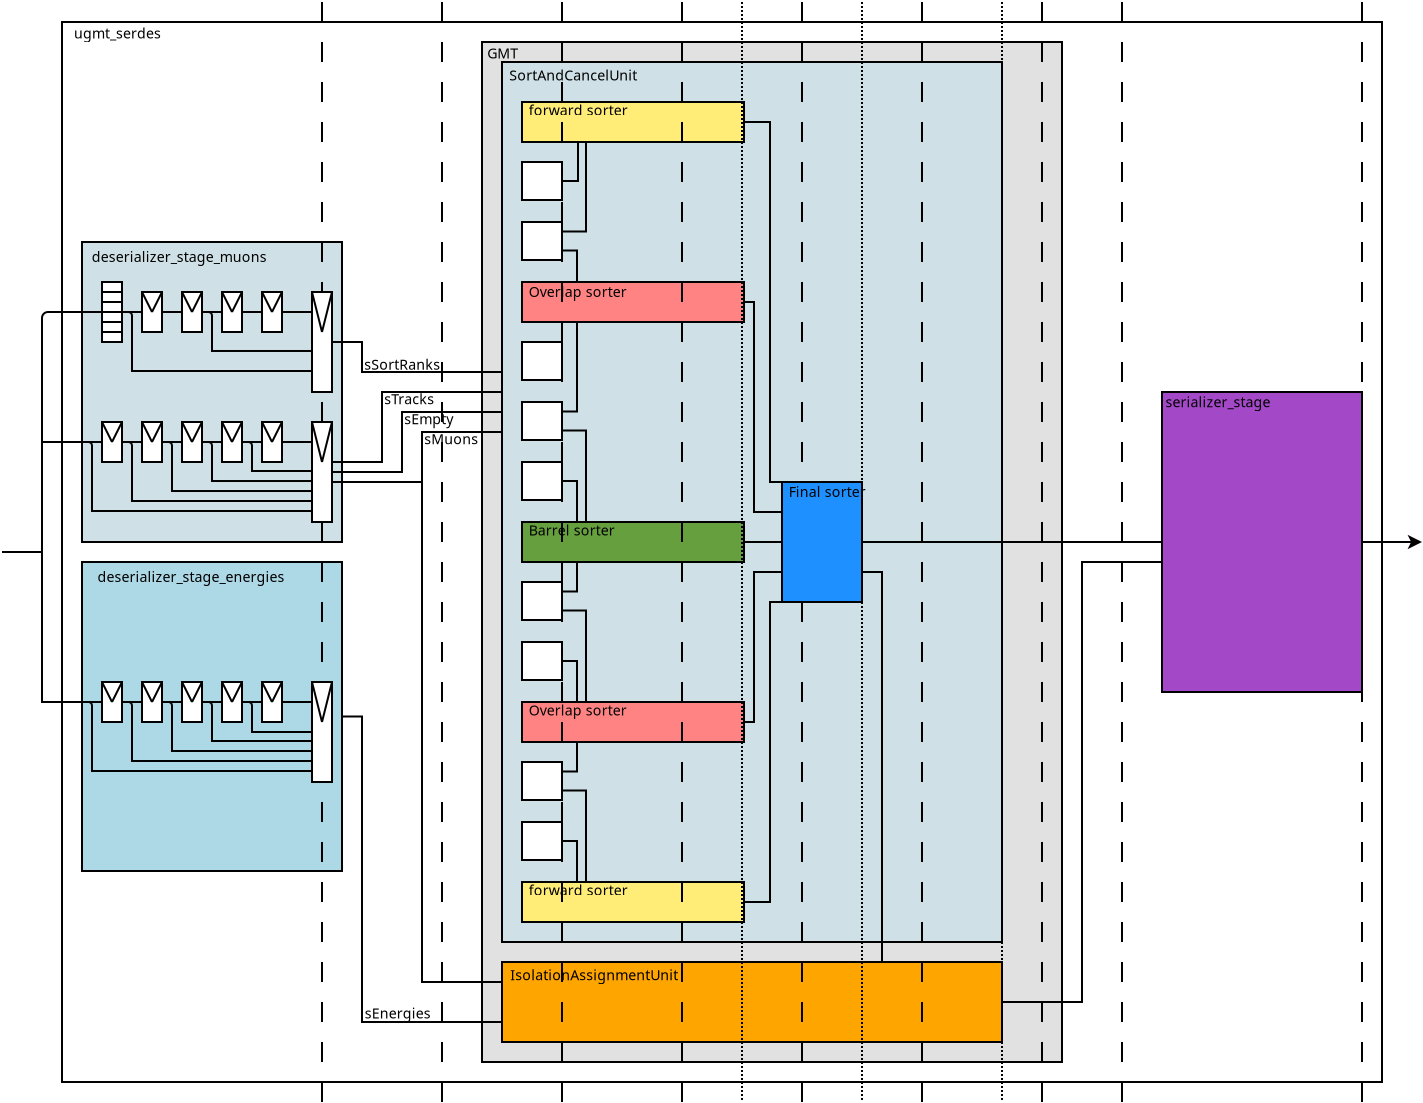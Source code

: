 <?xml version="1.0" encoding="UTF-8"?>
<dia:diagram xmlns:dia="http://www.lysator.liu.se/~alla/dia/">
  <dia:layer name="Background" visible="true" active="true">
    <dia:object type="Flowchart - Box" version="0" id="O0">
      <dia:attribute name="obj_pos">
        <dia:point val="1,-9"/>
      </dia:attribute>
      <dia:attribute name="obj_bb">
        <dia:rectangle val="0.95,-9.05;67.05,44.05"/>
      </dia:attribute>
      <dia:attribute name="elem_corner">
        <dia:point val="1,-9"/>
      </dia:attribute>
      <dia:attribute name="elem_width">
        <dia:real val="66"/>
      </dia:attribute>
      <dia:attribute name="elem_height">
        <dia:real val="53"/>
      </dia:attribute>
      <dia:attribute name="border_width">
        <dia:real val="0.1"/>
      </dia:attribute>
      <dia:attribute name="show_background">
        <dia:boolean val="true"/>
      </dia:attribute>
      <dia:attribute name="padding">
        <dia:real val="0.5"/>
      </dia:attribute>
      <dia:attribute name="text">
        <dia:composite type="text">
          <dia:attribute name="string">
            <dia:string>##</dia:string>
          </dia:attribute>
          <dia:attribute name="font">
            <dia:font family="sans" style="0" name="Helvetica"/>
          </dia:attribute>
          <dia:attribute name="height">
            <dia:real val="0.8"/>
          </dia:attribute>
          <dia:attribute name="pos">
            <dia:point val="34,17.695"/>
          </dia:attribute>
          <dia:attribute name="color">
            <dia:color val="#000000"/>
          </dia:attribute>
          <dia:attribute name="alignment">
            <dia:enum val="1"/>
          </dia:attribute>
        </dia:composite>
      </dia:attribute>
    </dia:object>
    <dia:object type="Flowchart - Box" version="0" id="O1">
      <dia:attribute name="obj_pos">
        <dia:point val="2,2"/>
      </dia:attribute>
      <dia:attribute name="obj_bb">
        <dia:rectangle val="1.95,1.95;15.05,17.05"/>
      </dia:attribute>
      <dia:attribute name="elem_corner">
        <dia:point val="2,2"/>
      </dia:attribute>
      <dia:attribute name="elem_width">
        <dia:real val="13"/>
      </dia:attribute>
      <dia:attribute name="elem_height">
        <dia:real val="15"/>
      </dia:attribute>
      <dia:attribute name="border_width">
        <dia:real val="0.1"/>
      </dia:attribute>
      <dia:attribute name="inner_color">
        <dia:color val="#cfe1e6"/>
      </dia:attribute>
      <dia:attribute name="show_background">
        <dia:boolean val="true"/>
      </dia:attribute>
      <dia:attribute name="padding">
        <dia:real val="0.5"/>
      </dia:attribute>
      <dia:attribute name="text">
        <dia:composite type="text">
          <dia:attribute name="string">
            <dia:string>##</dia:string>
          </dia:attribute>
          <dia:attribute name="font">
            <dia:font family="sans" style="0" name="Helvetica"/>
          </dia:attribute>
          <dia:attribute name="height">
            <dia:real val="0.8"/>
          </dia:attribute>
          <dia:attribute name="pos">
            <dia:point val="8.5,9.695"/>
          </dia:attribute>
          <dia:attribute name="color">
            <dia:color val="#000000"/>
          </dia:attribute>
          <dia:attribute name="alignment">
            <dia:enum val="1"/>
          </dia:attribute>
        </dia:composite>
      </dia:attribute>
    </dia:object>
    <dia:object type="Flowchart - Box" version="0" id="O2">
      <dia:attribute name="obj_pos">
        <dia:point val="2,18"/>
      </dia:attribute>
      <dia:attribute name="obj_bb">
        <dia:rectangle val="1.95,17.95;15.05,33.5"/>
      </dia:attribute>
      <dia:attribute name="elem_corner">
        <dia:point val="2,18"/>
      </dia:attribute>
      <dia:attribute name="elem_width">
        <dia:real val="13"/>
      </dia:attribute>
      <dia:attribute name="elem_height">
        <dia:real val="15.45"/>
      </dia:attribute>
      <dia:attribute name="border_width">
        <dia:real val="0.1"/>
      </dia:attribute>
      <dia:attribute name="inner_color">
        <dia:color val="#add8e6"/>
      </dia:attribute>
      <dia:attribute name="show_background">
        <dia:boolean val="true"/>
      </dia:attribute>
      <dia:attribute name="padding">
        <dia:real val="0.5"/>
      </dia:attribute>
      <dia:attribute name="text">
        <dia:composite type="text">
          <dia:attribute name="string">
            <dia:string>##</dia:string>
          </dia:attribute>
          <dia:attribute name="font">
            <dia:font family="sans" style="0" name="Helvetica"/>
          </dia:attribute>
          <dia:attribute name="height">
            <dia:real val="0.8"/>
          </dia:attribute>
          <dia:attribute name="pos">
            <dia:point val="8.5,25.92"/>
          </dia:attribute>
          <dia:attribute name="color">
            <dia:color val="#000000"/>
          </dia:attribute>
          <dia:attribute name="alignment">
            <dia:enum val="1"/>
          </dia:attribute>
        </dia:composite>
      </dia:attribute>
    </dia:object>
    <dia:object type="Flowchart - Box" version="0" id="O3">
      <dia:attribute name="obj_pos">
        <dia:point val="22,-8"/>
      </dia:attribute>
      <dia:attribute name="obj_bb">
        <dia:rectangle val="21.95,-8.05;51.05,43.05"/>
      </dia:attribute>
      <dia:attribute name="elem_corner">
        <dia:point val="22,-8"/>
      </dia:attribute>
      <dia:attribute name="elem_width">
        <dia:real val="29"/>
      </dia:attribute>
      <dia:attribute name="elem_height">
        <dia:real val="51"/>
      </dia:attribute>
      <dia:attribute name="border_width">
        <dia:real val="0.1"/>
      </dia:attribute>
      <dia:attribute name="inner_color">
        <dia:color val="#e1e1e1"/>
      </dia:attribute>
      <dia:attribute name="show_background">
        <dia:boolean val="true"/>
      </dia:attribute>
      <dia:attribute name="padding">
        <dia:real val="0.5"/>
      </dia:attribute>
      <dia:attribute name="text">
        <dia:composite type="text">
          <dia:attribute name="string">
            <dia:string>##</dia:string>
          </dia:attribute>
          <dia:attribute name="font">
            <dia:font family="sans" style="0" name="Helvetica"/>
          </dia:attribute>
          <dia:attribute name="height">
            <dia:real val="0.8"/>
          </dia:attribute>
          <dia:attribute name="pos">
            <dia:point val="36.5,17.695"/>
          </dia:attribute>
          <dia:attribute name="color">
            <dia:color val="#000000"/>
          </dia:attribute>
          <dia:attribute name="alignment">
            <dia:enum val="1"/>
          </dia:attribute>
        </dia:composite>
      </dia:attribute>
    </dia:object>
    <dia:object type="Flowchart - Box" version="0" id="O4">
      <dia:attribute name="obj_pos">
        <dia:point val="56,9.5"/>
      </dia:attribute>
      <dia:attribute name="obj_bb">
        <dia:rectangle val="55.95,9.45;66.05,24.55"/>
      </dia:attribute>
      <dia:attribute name="elem_corner">
        <dia:point val="56,9.5"/>
      </dia:attribute>
      <dia:attribute name="elem_width">
        <dia:real val="10"/>
      </dia:attribute>
      <dia:attribute name="elem_height">
        <dia:real val="15"/>
      </dia:attribute>
      <dia:attribute name="border_width">
        <dia:real val="0.1"/>
      </dia:attribute>
      <dia:attribute name="inner_color">
        <dia:color val="#a349c8"/>
      </dia:attribute>
      <dia:attribute name="show_background">
        <dia:boolean val="true"/>
      </dia:attribute>
      <dia:attribute name="padding">
        <dia:real val="0.5"/>
      </dia:attribute>
      <dia:attribute name="text">
        <dia:composite type="text">
          <dia:attribute name="string">
            <dia:string>##</dia:string>
          </dia:attribute>
          <dia:attribute name="font">
            <dia:font family="sans" style="0" name="Helvetica"/>
          </dia:attribute>
          <dia:attribute name="height">
            <dia:real val="0.8"/>
          </dia:attribute>
          <dia:attribute name="pos">
            <dia:point val="61,17.195"/>
          </dia:attribute>
          <dia:attribute name="color">
            <dia:color val="#000000"/>
          </dia:attribute>
          <dia:attribute name="alignment">
            <dia:enum val="1"/>
          </dia:attribute>
        </dia:composite>
      </dia:attribute>
    </dia:object>
    <dia:object type="Standard - Line" version="0" id="O5">
      <dia:attribute name="obj_pos">
        <dia:point val="14,-10"/>
      </dia:attribute>
      <dia:attribute name="obj_bb">
        <dia:rectangle val="13.95,-10.05;14.05,45.05"/>
      </dia:attribute>
      <dia:attribute name="conn_endpoints">
        <dia:point val="14,-10"/>
        <dia:point val="14,45"/>
      </dia:attribute>
      <dia:attribute name="numcp">
        <dia:int val="1"/>
      </dia:attribute>
      <dia:attribute name="line_style">
        <dia:enum val="1"/>
      </dia:attribute>
    </dia:object>
    <dia:object type="Standard - Line" version="0" id="O6">
      <dia:attribute name="obj_pos">
        <dia:point val="20,-10"/>
      </dia:attribute>
      <dia:attribute name="obj_bb">
        <dia:rectangle val="19.95,-10.05;20.05,45.05"/>
      </dia:attribute>
      <dia:attribute name="conn_endpoints">
        <dia:point val="20,-10"/>
        <dia:point val="20,45"/>
      </dia:attribute>
      <dia:attribute name="numcp">
        <dia:int val="1"/>
      </dia:attribute>
      <dia:attribute name="line_style">
        <dia:enum val="1"/>
      </dia:attribute>
    </dia:object>
    <dia:object type="Standard - Line" version="0" id="O7">
      <dia:attribute name="obj_pos">
        <dia:point val="54,-10"/>
      </dia:attribute>
      <dia:attribute name="obj_bb">
        <dia:rectangle val="53.95,-10.05;54.05,45.05"/>
      </dia:attribute>
      <dia:attribute name="conn_endpoints">
        <dia:point val="54,-10"/>
        <dia:point val="54,45"/>
      </dia:attribute>
      <dia:attribute name="numcp">
        <dia:int val="1"/>
      </dia:attribute>
      <dia:attribute name="line_style">
        <dia:enum val="1"/>
      </dia:attribute>
    </dia:object>
    <dia:object type="Standard - Line" version="0" id="O8">
      <dia:attribute name="obj_pos">
        <dia:point val="66,-10"/>
      </dia:attribute>
      <dia:attribute name="obj_bb">
        <dia:rectangle val="65.95,-10.05;66.05,45.05"/>
      </dia:attribute>
      <dia:attribute name="conn_endpoints">
        <dia:point val="66,-10"/>
        <dia:point val="66,45"/>
      </dia:attribute>
      <dia:attribute name="numcp">
        <dia:int val="1"/>
      </dia:attribute>
      <dia:attribute name="line_style">
        <dia:enum val="1"/>
      </dia:attribute>
    </dia:object>
    <dia:object type="Standard - Text" version="1" id="O9">
      <dia:attribute name="obj_pos">
        <dia:point val="2.489,3"/>
      </dia:attribute>
      <dia:attribute name="obj_bb">
        <dia:rectangle val="2.489,2.303;10.239,3.195"/>
      </dia:attribute>
      <dia:attribute name="text">
        <dia:composite type="text">
          <dia:attribute name="string">
            <dia:string>#deserializer_stage_muons#</dia:string>
          </dia:attribute>
          <dia:attribute name="font">
            <dia:font family="Source Sans Pro" style="0" name="Courier"/>
          </dia:attribute>
          <dia:attribute name="height">
            <dia:real val="0.885"/>
          </dia:attribute>
          <dia:attribute name="pos">
            <dia:point val="2.489,3"/>
          </dia:attribute>
          <dia:attribute name="color">
            <dia:color val="#000000"/>
          </dia:attribute>
          <dia:attribute name="alignment">
            <dia:enum val="0"/>
          </dia:attribute>
        </dia:composite>
      </dia:attribute>
      <dia:attribute name="valign">
        <dia:enum val="3"/>
      </dia:attribute>
    </dia:object>
    <dia:object type="Standard - Text" version="1" id="O10">
      <dia:attribute name="obj_pos">
        <dia:point val="2.773,19"/>
      </dia:attribute>
      <dia:attribute name="obj_bb">
        <dia:rectangle val="2.773,18.302;10.988,19.195"/>
      </dia:attribute>
      <dia:attribute name="text">
        <dia:composite type="text">
          <dia:attribute name="string">
            <dia:string>#deserializer_stage_energies#</dia:string>
          </dia:attribute>
          <dia:attribute name="font">
            <dia:font family="Source Sans Pro" style="0" name="Courier"/>
          </dia:attribute>
          <dia:attribute name="height">
            <dia:real val="0.885"/>
          </dia:attribute>
          <dia:attribute name="pos">
            <dia:point val="2.773,19"/>
          </dia:attribute>
          <dia:attribute name="color">
            <dia:color val="#000000"/>
          </dia:attribute>
          <dia:attribute name="alignment">
            <dia:enum val="0"/>
          </dia:attribute>
        </dia:composite>
      </dia:attribute>
      <dia:attribute name="valign">
        <dia:enum val="3"/>
      </dia:attribute>
    </dia:object>
    <dia:object type="Standard - Text" version="1" id="O11">
      <dia:attribute name="obj_pos">
        <dia:point val="22.262,-7.17"/>
      </dia:attribute>
      <dia:attribute name="obj_bb">
        <dia:rectangle val="22.262,-7.867;23.579,-6.975"/>
      </dia:attribute>
      <dia:attribute name="text">
        <dia:composite type="text">
          <dia:attribute name="string">
            <dia:string>#GMT#</dia:string>
          </dia:attribute>
          <dia:attribute name="font">
            <dia:font family="Source Sans Pro" style="0" name="Courier"/>
          </dia:attribute>
          <dia:attribute name="height">
            <dia:real val="0.885"/>
          </dia:attribute>
          <dia:attribute name="pos">
            <dia:point val="22.262,-7.17"/>
          </dia:attribute>
          <dia:attribute name="color">
            <dia:color val="#000000"/>
          </dia:attribute>
          <dia:attribute name="alignment">
            <dia:enum val="0"/>
          </dia:attribute>
        </dia:composite>
      </dia:attribute>
      <dia:attribute name="valign">
        <dia:enum val="3"/>
      </dia:attribute>
    </dia:object>
    <dia:object type="Flowchart - Box" version="0" id="O12">
      <dia:attribute name="obj_pos">
        <dia:point val="23,38"/>
      </dia:attribute>
      <dia:attribute name="obj_bb">
        <dia:rectangle val="22.95,37.95;48.05,42.05"/>
      </dia:attribute>
      <dia:attribute name="elem_corner">
        <dia:point val="23,38"/>
      </dia:attribute>
      <dia:attribute name="elem_width">
        <dia:real val="25"/>
      </dia:attribute>
      <dia:attribute name="elem_height">
        <dia:real val="4"/>
      </dia:attribute>
      <dia:attribute name="border_width">
        <dia:real val="0.1"/>
      </dia:attribute>
      <dia:attribute name="inner_color">
        <dia:color val="#ffa500"/>
      </dia:attribute>
      <dia:attribute name="show_background">
        <dia:boolean val="true"/>
      </dia:attribute>
      <dia:attribute name="padding">
        <dia:real val="0.5"/>
      </dia:attribute>
      <dia:attribute name="text">
        <dia:composite type="text">
          <dia:attribute name="string">
            <dia:string>##</dia:string>
          </dia:attribute>
          <dia:attribute name="font">
            <dia:font family="sans" style="0" name="Helvetica"/>
          </dia:attribute>
          <dia:attribute name="height">
            <dia:real val="0.8"/>
          </dia:attribute>
          <dia:attribute name="pos">
            <dia:point val="35.5,40.195"/>
          </dia:attribute>
          <dia:attribute name="color">
            <dia:color val="#000000"/>
          </dia:attribute>
          <dia:attribute name="alignment">
            <dia:enum val="1"/>
          </dia:attribute>
        </dia:composite>
      </dia:attribute>
    </dia:object>
    <dia:object type="Standard - Text" version="1" id="O13">
      <dia:attribute name="obj_pos">
        <dia:point val="1.602,-8.18"/>
      </dia:attribute>
      <dia:attribute name="obj_bb">
        <dia:rectangle val="1.602,-8.878;5.452,-7.985"/>
      </dia:attribute>
      <dia:attribute name="text">
        <dia:composite type="text">
          <dia:attribute name="string">
            <dia:string>#ugmt_serdes#</dia:string>
          </dia:attribute>
          <dia:attribute name="font">
            <dia:font family="Source Sans Pro" style="0" name="Courier"/>
          </dia:attribute>
          <dia:attribute name="height">
            <dia:real val="0.885"/>
          </dia:attribute>
          <dia:attribute name="pos">
            <dia:point val="1.602,-8.18"/>
          </dia:attribute>
          <dia:attribute name="color">
            <dia:color val="#000000"/>
          </dia:attribute>
          <dia:attribute name="alignment">
            <dia:enum val="0"/>
          </dia:attribute>
        </dia:composite>
      </dia:attribute>
      <dia:attribute name="valign">
        <dia:enum val="3"/>
      </dia:attribute>
    </dia:object>
    <dia:object type="Standard - Text" version="1" id="O14">
      <dia:attribute name="obj_pos">
        <dia:point val="56.178,10.26"/>
      </dia:attribute>
      <dia:attribute name="obj_bb">
        <dia:rectangle val="56.178,9.563;60.791,10.455"/>
      </dia:attribute>
      <dia:attribute name="text">
        <dia:composite type="text">
          <dia:attribute name="string">
            <dia:string>#serializer_stage#</dia:string>
          </dia:attribute>
          <dia:attribute name="font">
            <dia:font family="Source Sans Pro" style="0" name="Courier"/>
          </dia:attribute>
          <dia:attribute name="height">
            <dia:real val="0.885"/>
          </dia:attribute>
          <dia:attribute name="pos">
            <dia:point val="56.178,10.26"/>
          </dia:attribute>
          <dia:attribute name="color">
            <dia:color val="#000000"/>
          </dia:attribute>
          <dia:attribute name="alignment">
            <dia:enum val="0"/>
          </dia:attribute>
        </dia:composite>
      </dia:attribute>
      <dia:attribute name="valign">
        <dia:enum val="3"/>
      </dia:attribute>
    </dia:object>
    <dia:object type="Flowchart - Box" version="0" id="O15">
      <dia:attribute name="obj_pos">
        <dia:point val="23,-7"/>
      </dia:attribute>
      <dia:attribute name="obj_bb">
        <dia:rectangle val="22.95,-7.05;48.05,37.05"/>
      </dia:attribute>
      <dia:attribute name="elem_corner">
        <dia:point val="23,-7"/>
      </dia:attribute>
      <dia:attribute name="elem_width">
        <dia:real val="25"/>
      </dia:attribute>
      <dia:attribute name="elem_height">
        <dia:real val="44"/>
      </dia:attribute>
      <dia:attribute name="border_width">
        <dia:real val="0.1"/>
      </dia:attribute>
      <dia:attribute name="inner_color">
        <dia:color val="#cfe1e6"/>
      </dia:attribute>
      <dia:attribute name="show_background">
        <dia:boolean val="true"/>
      </dia:attribute>
      <dia:attribute name="padding">
        <dia:real val="0.5"/>
      </dia:attribute>
      <dia:attribute name="text">
        <dia:composite type="text">
          <dia:attribute name="string">
            <dia:string>##</dia:string>
          </dia:attribute>
          <dia:attribute name="font">
            <dia:font family="sans" style="0" name="Helvetica"/>
          </dia:attribute>
          <dia:attribute name="height">
            <dia:real val="0.8"/>
          </dia:attribute>
          <dia:attribute name="pos">
            <dia:point val="35.5,15.195"/>
          </dia:attribute>
          <dia:attribute name="color">
            <dia:color val="#000000"/>
          </dia:attribute>
          <dia:attribute name="alignment">
            <dia:enum val="1"/>
          </dia:attribute>
        </dia:composite>
      </dia:attribute>
    </dia:object>
    <dia:object type="Standard - Text" version="1" id="O16">
      <dia:attribute name="obj_pos">
        <dia:point val="23.358,-6.072"/>
      </dia:attribute>
      <dia:attribute name="obj_bb">
        <dia:rectangle val="23.358,-6.77;29.003,-5.877"/>
      </dia:attribute>
      <dia:attribute name="text">
        <dia:composite type="text">
          <dia:attribute name="string">
            <dia:string>#SortAndCancelUnit#</dia:string>
          </dia:attribute>
          <dia:attribute name="font">
            <dia:font family="Source Sans Pro" style="0" name="Courier"/>
          </dia:attribute>
          <dia:attribute name="height">
            <dia:real val="0.885"/>
          </dia:attribute>
          <dia:attribute name="pos">
            <dia:point val="23.358,-6.072"/>
          </dia:attribute>
          <dia:attribute name="color">
            <dia:color val="#000000"/>
          </dia:attribute>
          <dia:attribute name="alignment">
            <dia:enum val="0"/>
          </dia:attribute>
        </dia:composite>
      </dia:attribute>
      <dia:attribute name="valign">
        <dia:enum val="3"/>
      </dia:attribute>
    </dia:object>
    <dia:object type="Standard - Text" version="1" id="O17">
      <dia:attribute name="obj_pos">
        <dia:point val="23.408,38.916"/>
      </dia:attribute>
      <dia:attribute name="obj_bb">
        <dia:rectangle val="23.408,38.218;30.713,39.111"/>
      </dia:attribute>
      <dia:attribute name="text">
        <dia:composite type="text">
          <dia:attribute name="string">
            <dia:string>#IsolationAssignmentUnit#</dia:string>
          </dia:attribute>
          <dia:attribute name="font">
            <dia:font family="Source Sans Pro" style="0" name="Courier"/>
          </dia:attribute>
          <dia:attribute name="height">
            <dia:real val="0.885"/>
          </dia:attribute>
          <dia:attribute name="pos">
            <dia:point val="23.408,38.916"/>
          </dia:attribute>
          <dia:attribute name="color">
            <dia:color val="#000000"/>
          </dia:attribute>
          <dia:attribute name="alignment">
            <dia:enum val="0"/>
          </dia:attribute>
        </dia:composite>
      </dia:attribute>
      <dia:attribute name="valign">
        <dia:enum val="3"/>
      </dia:attribute>
    </dia:object>
    <dia:object type="Standard - ZigZagLine" version="1" id="O18">
      <dia:attribute name="obj_pos">
        <dia:point val="14.5,13.5"/>
      </dia:attribute>
      <dia:attribute name="obj_bb">
        <dia:rectangle val="14.45,10.45;23.05,13.55"/>
      </dia:attribute>
      <dia:attribute name="orth_points">
        <dia:point val="14.5,13.5"/>
        <dia:point val="18,13.5"/>
        <dia:point val="18,10.5"/>
        <dia:point val="23,10.5"/>
      </dia:attribute>
      <dia:attribute name="orth_orient">
        <dia:enum val="0"/>
        <dia:enum val="1"/>
        <dia:enum val="0"/>
      </dia:attribute>
      <dia:attribute name="autorouting">
        <dia:boolean val="false"/>
      </dia:attribute>
      <dia:connections>
        <dia:connection handle="0" to="O67" connection="4"/>
      </dia:connections>
    </dia:object>
    <dia:object type="Standard - ZigZagLine" version="1" id="O19">
      <dia:attribute name="obj_pos">
        <dia:point val="14.5,7"/>
      </dia:attribute>
      <dia:attribute name="obj_bb">
        <dia:rectangle val="14.45,6.95;23.05,8.55"/>
      </dia:attribute>
      <dia:attribute name="orth_points">
        <dia:point val="14.5,7"/>
        <dia:point val="16,7"/>
        <dia:point val="16,8.5"/>
        <dia:point val="23,8.5"/>
      </dia:attribute>
      <dia:attribute name="orth_orient">
        <dia:enum val="0"/>
        <dia:enum val="1"/>
        <dia:enum val="0"/>
      </dia:attribute>
      <dia:attribute name="autorouting">
        <dia:boolean val="false"/>
      </dia:attribute>
      <dia:connections>
        <dia:connection handle="0" to="O70" connection="4"/>
      </dia:connections>
    </dia:object>
    <dia:object type="Standard - ZigZagLine" version="1" id="O20">
      <dia:attribute name="obj_pos">
        <dia:point val="14.466,13"/>
      </dia:attribute>
      <dia:attribute name="obj_bb">
        <dia:rectangle val="14.416,9.45;23.05,13.05"/>
      </dia:attribute>
      <dia:attribute name="orth_points">
        <dia:point val="14.466,13"/>
        <dia:point val="17,13"/>
        <dia:point val="17,9.5"/>
        <dia:point val="23,9.5"/>
      </dia:attribute>
      <dia:attribute name="orth_orient">
        <dia:enum val="0"/>
        <dia:enum val="1"/>
        <dia:enum val="0"/>
      </dia:attribute>
      <dia:attribute name="autorouting">
        <dia:boolean val="false"/>
      </dia:attribute>
    </dia:object>
    <dia:object type="Standard - ZigZagLine" version="1" id="O21">
      <dia:attribute name="obj_pos">
        <dia:point val="14.489,14"/>
      </dia:attribute>
      <dia:attribute name="obj_bb">
        <dia:rectangle val="14.439,13.95;23.05,39.05"/>
      </dia:attribute>
      <dia:attribute name="orth_points">
        <dia:point val="14.489,14"/>
        <dia:point val="19,14"/>
        <dia:point val="19,39"/>
        <dia:point val="23,39"/>
      </dia:attribute>
      <dia:attribute name="orth_orient">
        <dia:enum val="0"/>
        <dia:enum val="1"/>
        <dia:enum val="0"/>
      </dia:attribute>
      <dia:attribute name="autorouting">
        <dia:boolean val="false"/>
      </dia:attribute>
      <dia:connections>
        <dia:connection handle="1" to="O12" connection="5"/>
      </dia:connections>
    </dia:object>
    <dia:object type="Standard - Text" version="1" id="O22">
      <dia:attribute name="obj_pos">
        <dia:point val="19.113,12.113"/>
      </dia:attribute>
      <dia:attribute name="obj_bb">
        <dia:rectangle val="19.113,11.415;21.373,12.308"/>
      </dia:attribute>
      <dia:attribute name="text">
        <dia:composite type="text">
          <dia:attribute name="string">
            <dia:string>#sMuons#</dia:string>
          </dia:attribute>
          <dia:attribute name="font">
            <dia:font family="Source Sans Pro" style="0" name="Courier"/>
          </dia:attribute>
          <dia:attribute name="height">
            <dia:real val="0.885"/>
          </dia:attribute>
          <dia:attribute name="pos">
            <dia:point val="19.113,12.113"/>
          </dia:attribute>
          <dia:attribute name="color">
            <dia:color val="#000000"/>
          </dia:attribute>
          <dia:attribute name="alignment">
            <dia:enum val="0"/>
          </dia:attribute>
        </dia:composite>
      </dia:attribute>
      <dia:attribute name="valign">
        <dia:enum val="3"/>
      </dia:attribute>
    </dia:object>
    <dia:object type="Standard - Text" version="1" id="O23">
      <dia:attribute name="obj_pos">
        <dia:point val="17.113,10.113"/>
      </dia:attribute>
      <dia:attribute name="obj_bb">
        <dia:rectangle val="17.113,9.415;19.295,10.308"/>
      </dia:attribute>
      <dia:attribute name="text">
        <dia:composite type="text">
          <dia:attribute name="string">
            <dia:string>#sTracks#</dia:string>
          </dia:attribute>
          <dia:attribute name="font">
            <dia:font family="Source Sans Pro" style="0" name="Courier"/>
          </dia:attribute>
          <dia:attribute name="height">
            <dia:real val="0.885"/>
          </dia:attribute>
          <dia:attribute name="pos">
            <dia:point val="17.113,10.113"/>
          </dia:attribute>
          <dia:attribute name="color">
            <dia:color val="#000000"/>
          </dia:attribute>
          <dia:attribute name="alignment">
            <dia:enum val="0"/>
          </dia:attribute>
        </dia:composite>
      </dia:attribute>
      <dia:attribute name="valign">
        <dia:enum val="3"/>
      </dia:attribute>
    </dia:object>
    <dia:object type="Standard - Text" version="1" id="O24">
      <dia:attribute name="obj_pos">
        <dia:point val="18.113,11.113"/>
      </dia:attribute>
      <dia:attribute name="obj_bb">
        <dia:rectangle val="18.113,10.415;20.33,11.308"/>
      </dia:attribute>
      <dia:attribute name="text">
        <dia:composite type="text">
          <dia:attribute name="string">
            <dia:string>#sEmpty#</dia:string>
          </dia:attribute>
          <dia:attribute name="font">
            <dia:font family="Source Sans Pro" style="0" name="Courier"/>
          </dia:attribute>
          <dia:attribute name="height">
            <dia:real val="0.885"/>
          </dia:attribute>
          <dia:attribute name="pos">
            <dia:point val="18.113,11.113"/>
          </dia:attribute>
          <dia:attribute name="color">
            <dia:color val="#000000"/>
          </dia:attribute>
          <dia:attribute name="alignment">
            <dia:enum val="0"/>
          </dia:attribute>
        </dia:composite>
      </dia:attribute>
      <dia:attribute name="valign">
        <dia:enum val="3"/>
      </dia:attribute>
    </dia:object>
    <dia:object type="Standard - Text" version="1" id="O25">
      <dia:attribute name="obj_pos">
        <dia:point val="16.117,8.383"/>
      </dia:attribute>
      <dia:attribute name="obj_bb">
        <dia:rectangle val="16.117,7.685;19.455,8.578"/>
      </dia:attribute>
      <dia:attribute name="text">
        <dia:composite type="text">
          <dia:attribute name="string">
            <dia:string>#sSortRanks#</dia:string>
          </dia:attribute>
          <dia:attribute name="font">
            <dia:font family="Source Sans Pro" style="0" name="Courier"/>
          </dia:attribute>
          <dia:attribute name="height">
            <dia:real val="0.885"/>
          </dia:attribute>
          <dia:attribute name="pos">
            <dia:point val="16.117,8.383"/>
          </dia:attribute>
          <dia:attribute name="color">
            <dia:color val="#000000"/>
          </dia:attribute>
          <dia:attribute name="alignment">
            <dia:enum val="0"/>
          </dia:attribute>
        </dia:composite>
      </dia:attribute>
      <dia:attribute name="valign">
        <dia:enum val="3"/>
      </dia:attribute>
    </dia:object>
    <dia:object type="Standard - ZigZagLine" version="1" id="O26">
      <dia:attribute name="obj_pos">
        <dia:point val="15,25.725"/>
      </dia:attribute>
      <dia:attribute name="obj_bb">
        <dia:rectangle val="14.95,25.675;23.05,41.05"/>
      </dia:attribute>
      <dia:attribute name="orth_points">
        <dia:point val="15,25.725"/>
        <dia:point val="16,25.725"/>
        <dia:point val="16,41"/>
        <dia:point val="23,41"/>
      </dia:attribute>
      <dia:attribute name="orth_orient">
        <dia:enum val="0"/>
        <dia:enum val="1"/>
        <dia:enum val="0"/>
      </dia:attribute>
      <dia:attribute name="autorouting">
        <dia:boolean val="false"/>
      </dia:attribute>
      <dia:connections>
        <dia:connection handle="0" to="O2" connection="8"/>
        <dia:connection handle="1" to="O12" connection="9"/>
      </dia:connections>
    </dia:object>
    <dia:object type="Standard - Text" version="1" id="O27">
      <dia:attribute name="obj_pos">
        <dia:point val="16.135,40.82"/>
      </dia:attribute>
      <dia:attribute name="obj_bb">
        <dia:rectangle val="16.135,40.122;18.958,41.015"/>
      </dia:attribute>
      <dia:attribute name="text">
        <dia:composite type="text">
          <dia:attribute name="string">
            <dia:string>#sEnergies#</dia:string>
          </dia:attribute>
          <dia:attribute name="font">
            <dia:font family="Source Sans Pro" style="0" name="Courier"/>
          </dia:attribute>
          <dia:attribute name="height">
            <dia:real val="0.885"/>
          </dia:attribute>
          <dia:attribute name="pos">
            <dia:point val="16.135,40.82"/>
          </dia:attribute>
          <dia:attribute name="color">
            <dia:color val="#000000"/>
          </dia:attribute>
          <dia:attribute name="alignment">
            <dia:enum val="0"/>
          </dia:attribute>
        </dia:composite>
      </dia:attribute>
      <dia:attribute name="valign">
        <dia:enum val="3"/>
      </dia:attribute>
    </dia:object>
    <dia:group>
      <dia:object type="Standard - Box" version="0" id="O28">
        <dia:attribute name="obj_pos">
          <dia:point val="3,11"/>
        </dia:attribute>
        <dia:attribute name="obj_bb">
          <dia:rectangle val="2.95,10.95;4.05,13.05"/>
        </dia:attribute>
        <dia:attribute name="elem_corner">
          <dia:point val="3,11"/>
        </dia:attribute>
        <dia:attribute name="elem_width">
          <dia:real val="1"/>
        </dia:attribute>
        <dia:attribute name="elem_height">
          <dia:real val="2"/>
        </dia:attribute>
        <dia:attribute name="show_background">
          <dia:boolean val="true"/>
        </dia:attribute>
      </dia:object>
      <dia:object type="Standard - Line" version="0" id="O29">
        <dia:attribute name="obj_pos">
          <dia:point val="3,11"/>
        </dia:attribute>
        <dia:attribute name="obj_bb">
          <dia:rectangle val="2.933,10.933;3.567,12.067"/>
        </dia:attribute>
        <dia:attribute name="conn_endpoints">
          <dia:point val="3,11"/>
          <dia:point val="3.5,12"/>
        </dia:attribute>
        <dia:attribute name="numcp">
          <dia:int val="1"/>
        </dia:attribute>
      </dia:object>
      <dia:object type="Standard - Line" version="0" id="O30">
        <dia:attribute name="obj_pos">
          <dia:point val="4,11"/>
        </dia:attribute>
        <dia:attribute name="obj_bb">
          <dia:rectangle val="3.433,10.933;4.067,12.067"/>
        </dia:attribute>
        <dia:attribute name="conn_endpoints">
          <dia:point val="4,11"/>
          <dia:point val="3.5,12"/>
        </dia:attribute>
        <dia:attribute name="numcp">
          <dia:int val="1"/>
        </dia:attribute>
      </dia:object>
    </dia:group>
    <dia:group>
      <dia:object type="Standard - Box" version="0" id="O31">
        <dia:attribute name="obj_pos">
          <dia:point val="5,11"/>
        </dia:attribute>
        <dia:attribute name="obj_bb">
          <dia:rectangle val="4.95,10.95;6.05,13.05"/>
        </dia:attribute>
        <dia:attribute name="elem_corner">
          <dia:point val="5,11"/>
        </dia:attribute>
        <dia:attribute name="elem_width">
          <dia:real val="1"/>
        </dia:attribute>
        <dia:attribute name="elem_height">
          <dia:real val="2"/>
        </dia:attribute>
        <dia:attribute name="show_background">
          <dia:boolean val="true"/>
        </dia:attribute>
      </dia:object>
      <dia:object type="Standard - Line" version="0" id="O32">
        <dia:attribute name="obj_pos">
          <dia:point val="5,11"/>
        </dia:attribute>
        <dia:attribute name="obj_bb">
          <dia:rectangle val="4.933,10.933;5.567,12.067"/>
        </dia:attribute>
        <dia:attribute name="conn_endpoints">
          <dia:point val="5,11"/>
          <dia:point val="5.5,12"/>
        </dia:attribute>
        <dia:attribute name="numcp">
          <dia:int val="1"/>
        </dia:attribute>
      </dia:object>
      <dia:object type="Standard - Line" version="0" id="O33">
        <dia:attribute name="obj_pos">
          <dia:point val="6,11"/>
        </dia:attribute>
        <dia:attribute name="obj_bb">
          <dia:rectangle val="5.433,10.933;6.067,12.067"/>
        </dia:attribute>
        <dia:attribute name="conn_endpoints">
          <dia:point val="6,11"/>
          <dia:point val="5.5,12"/>
        </dia:attribute>
        <dia:attribute name="numcp">
          <dia:int val="1"/>
        </dia:attribute>
      </dia:object>
    </dia:group>
    <dia:group>
      <dia:object type="Standard - Box" version="0" id="O34">
        <dia:attribute name="obj_pos">
          <dia:point val="7,11"/>
        </dia:attribute>
        <dia:attribute name="obj_bb">
          <dia:rectangle val="6.95,10.95;8.05,13.05"/>
        </dia:attribute>
        <dia:attribute name="elem_corner">
          <dia:point val="7,11"/>
        </dia:attribute>
        <dia:attribute name="elem_width">
          <dia:real val="1"/>
        </dia:attribute>
        <dia:attribute name="elem_height">
          <dia:real val="2"/>
        </dia:attribute>
        <dia:attribute name="show_background">
          <dia:boolean val="true"/>
        </dia:attribute>
      </dia:object>
      <dia:object type="Standard - Line" version="0" id="O35">
        <dia:attribute name="obj_pos">
          <dia:point val="7,11"/>
        </dia:attribute>
        <dia:attribute name="obj_bb">
          <dia:rectangle val="6.933,10.933;7.567,12.067"/>
        </dia:attribute>
        <dia:attribute name="conn_endpoints">
          <dia:point val="7,11"/>
          <dia:point val="7.5,12"/>
        </dia:attribute>
        <dia:attribute name="numcp">
          <dia:int val="1"/>
        </dia:attribute>
      </dia:object>
      <dia:object type="Standard - Line" version="0" id="O36">
        <dia:attribute name="obj_pos">
          <dia:point val="8,11"/>
        </dia:attribute>
        <dia:attribute name="obj_bb">
          <dia:rectangle val="7.433,10.933;8.067,12.067"/>
        </dia:attribute>
        <dia:attribute name="conn_endpoints">
          <dia:point val="8,11"/>
          <dia:point val="7.5,12"/>
        </dia:attribute>
        <dia:attribute name="numcp">
          <dia:int val="1"/>
        </dia:attribute>
      </dia:object>
    </dia:group>
    <dia:group>
      <dia:object type="Standard - Box" version="0" id="O37">
        <dia:attribute name="obj_pos">
          <dia:point val="9,11"/>
        </dia:attribute>
        <dia:attribute name="obj_bb">
          <dia:rectangle val="8.95,10.95;10.05,13.05"/>
        </dia:attribute>
        <dia:attribute name="elem_corner">
          <dia:point val="9,11"/>
        </dia:attribute>
        <dia:attribute name="elem_width">
          <dia:real val="1"/>
        </dia:attribute>
        <dia:attribute name="elem_height">
          <dia:real val="2"/>
        </dia:attribute>
        <dia:attribute name="show_background">
          <dia:boolean val="true"/>
        </dia:attribute>
      </dia:object>
      <dia:object type="Standard - Line" version="0" id="O38">
        <dia:attribute name="obj_pos">
          <dia:point val="9,11"/>
        </dia:attribute>
        <dia:attribute name="obj_bb">
          <dia:rectangle val="8.933,10.933;9.567,12.067"/>
        </dia:attribute>
        <dia:attribute name="conn_endpoints">
          <dia:point val="9,11"/>
          <dia:point val="9.5,12"/>
        </dia:attribute>
        <dia:attribute name="numcp">
          <dia:int val="1"/>
        </dia:attribute>
      </dia:object>
      <dia:object type="Standard - Line" version="0" id="O39">
        <dia:attribute name="obj_pos">
          <dia:point val="10,11"/>
        </dia:attribute>
        <dia:attribute name="obj_bb">
          <dia:rectangle val="9.433,10.933;10.067,12.067"/>
        </dia:attribute>
        <dia:attribute name="conn_endpoints">
          <dia:point val="10,11"/>
          <dia:point val="9.5,12"/>
        </dia:attribute>
        <dia:attribute name="numcp">
          <dia:int val="1"/>
        </dia:attribute>
      </dia:object>
    </dia:group>
    <dia:group>
      <dia:object type="Standard - Box" version="0" id="O40">
        <dia:attribute name="obj_pos">
          <dia:point val="11,11"/>
        </dia:attribute>
        <dia:attribute name="obj_bb">
          <dia:rectangle val="10.95,10.95;12.05,13.05"/>
        </dia:attribute>
        <dia:attribute name="elem_corner">
          <dia:point val="11,11"/>
        </dia:attribute>
        <dia:attribute name="elem_width">
          <dia:real val="1"/>
        </dia:attribute>
        <dia:attribute name="elem_height">
          <dia:real val="2"/>
        </dia:attribute>
        <dia:attribute name="show_background">
          <dia:boolean val="true"/>
        </dia:attribute>
      </dia:object>
      <dia:object type="Standard - Line" version="0" id="O41">
        <dia:attribute name="obj_pos">
          <dia:point val="11,11"/>
        </dia:attribute>
        <dia:attribute name="obj_bb">
          <dia:rectangle val="10.933,10.933;11.567,12.067"/>
        </dia:attribute>
        <dia:attribute name="conn_endpoints">
          <dia:point val="11,11"/>
          <dia:point val="11.5,12"/>
        </dia:attribute>
        <dia:attribute name="numcp">
          <dia:int val="1"/>
        </dia:attribute>
      </dia:object>
      <dia:object type="Standard - Line" version="0" id="O42">
        <dia:attribute name="obj_pos">
          <dia:point val="12,11"/>
        </dia:attribute>
        <dia:attribute name="obj_bb">
          <dia:rectangle val="11.433,10.933;12.067,12.067"/>
        </dia:attribute>
        <dia:attribute name="conn_endpoints">
          <dia:point val="12,11"/>
          <dia:point val="11.5,12"/>
        </dia:attribute>
        <dia:attribute name="numcp">
          <dia:int val="1"/>
        </dia:attribute>
      </dia:object>
    </dia:group>
    <dia:object type="Standard - ZigZagLine" version="1" id="O43">
      <dia:attribute name="obj_pos">
        <dia:point val="-2,17.5"/>
      </dia:attribute>
      <dia:attribute name="obj_bb">
        <dia:rectangle val="-2.05,11.95;3.05,17.55"/>
      </dia:attribute>
      <dia:attribute name="orth_points">
        <dia:point val="-2,17.5"/>
        <dia:point val="0,17.5"/>
        <dia:point val="0,12"/>
        <dia:point val="3,12"/>
      </dia:attribute>
      <dia:attribute name="orth_orient">
        <dia:enum val="0"/>
        <dia:enum val="1"/>
        <dia:enum val="0"/>
      </dia:attribute>
      <dia:attribute name="autorouting">
        <dia:boolean val="false"/>
      </dia:attribute>
      <dia:connections>
        <dia:connection handle="1" to="O28" connection="3"/>
      </dia:connections>
    </dia:object>
    <dia:object type="Standard - Line" version="0" id="O44">
      <dia:attribute name="obj_pos">
        <dia:point val="4,12"/>
      </dia:attribute>
      <dia:attribute name="obj_bb">
        <dia:rectangle val="3.95,11.95;5.05,12.05"/>
      </dia:attribute>
      <dia:attribute name="conn_endpoints">
        <dia:point val="4,12"/>
        <dia:point val="5,12"/>
      </dia:attribute>
      <dia:attribute name="numcp">
        <dia:int val="1"/>
      </dia:attribute>
      <dia:connections>
        <dia:connection handle="0" to="O28" connection="4"/>
        <dia:connection handle="1" to="O31" connection="3"/>
      </dia:connections>
    </dia:object>
    <dia:object type="Standard - Line" version="0" id="O45">
      <dia:attribute name="obj_pos">
        <dia:point val="6,12"/>
      </dia:attribute>
      <dia:attribute name="obj_bb">
        <dia:rectangle val="5.95,11.95;7.05,12.05"/>
      </dia:attribute>
      <dia:attribute name="conn_endpoints">
        <dia:point val="6,12"/>
        <dia:point val="7,12"/>
      </dia:attribute>
      <dia:attribute name="numcp">
        <dia:int val="1"/>
      </dia:attribute>
      <dia:connections>
        <dia:connection handle="0" to="O31" connection="4"/>
        <dia:connection handle="1" to="O34" connection="3"/>
      </dia:connections>
    </dia:object>
    <dia:object type="Standard - Line" version="0" id="O46">
      <dia:attribute name="obj_pos">
        <dia:point val="8,12"/>
      </dia:attribute>
      <dia:attribute name="obj_bb">
        <dia:rectangle val="7.95,11.95;9.05,12.05"/>
      </dia:attribute>
      <dia:attribute name="conn_endpoints">
        <dia:point val="8,12"/>
        <dia:point val="9,12"/>
      </dia:attribute>
      <dia:attribute name="numcp">
        <dia:int val="1"/>
      </dia:attribute>
      <dia:connections>
        <dia:connection handle="0" to="O34" connection="4"/>
        <dia:connection handle="1" to="O37" connection="3"/>
      </dia:connections>
    </dia:object>
    <dia:object type="Standard - Line" version="0" id="O47">
      <dia:attribute name="obj_pos">
        <dia:point val="10,12"/>
      </dia:attribute>
      <dia:attribute name="obj_bb">
        <dia:rectangle val="9.95,11.95;11.05,12.05"/>
      </dia:attribute>
      <dia:attribute name="conn_endpoints">
        <dia:point val="10,12"/>
        <dia:point val="11,12"/>
      </dia:attribute>
      <dia:attribute name="numcp">
        <dia:int val="1"/>
      </dia:attribute>
      <dia:connections>
        <dia:connection handle="0" to="O37" connection="4"/>
        <dia:connection handle="1" to="O40" connection="3"/>
      </dia:connections>
    </dia:object>
    <dia:object type="Standard - ZigZagLine" version="1" id="O48">
      <dia:attribute name="obj_pos">
        <dia:point val="-2,17.5"/>
      </dia:attribute>
      <dia:attribute name="obj_bb">
        <dia:rectangle val="-2.05,17.45;3.05,25.05"/>
      </dia:attribute>
      <dia:attribute name="orth_points">
        <dia:point val="-2,17.5"/>
        <dia:point val="0,17.5"/>
        <dia:point val="0,25"/>
        <dia:point val="3,25"/>
      </dia:attribute>
      <dia:attribute name="orth_orient">
        <dia:enum val="0"/>
        <dia:enum val="1"/>
        <dia:enum val="0"/>
      </dia:attribute>
      <dia:attribute name="autorouting">
        <dia:boolean val="false"/>
      </dia:attribute>
      <dia:connections>
        <dia:connection handle="1" to="O87" connection="3"/>
      </dia:connections>
    </dia:object>
    <dia:object type="Standard - Line" version="0" id="O49">
      <dia:attribute name="obj_pos">
        <dia:point val="12,12"/>
      </dia:attribute>
      <dia:attribute name="obj_bb">
        <dia:rectangle val="11.95,11.95;13.55,12.05"/>
      </dia:attribute>
      <dia:attribute name="conn_endpoints">
        <dia:point val="12,12"/>
        <dia:point val="13.5,12"/>
      </dia:attribute>
      <dia:attribute name="numcp">
        <dia:int val="1"/>
      </dia:attribute>
      <dia:connections>
        <dia:connection handle="0" to="O40" connection="4"/>
      </dia:connections>
    </dia:object>
    <dia:object type="Standard - ZigZagLine" version="1" id="O50">
      <dia:attribute name="obj_pos">
        <dia:point val="10,12"/>
      </dia:attribute>
      <dia:attribute name="obj_bb">
        <dia:rectangle val="9.95,11.95;10.55,13.571"/>
      </dia:attribute>
      <dia:attribute name="orth_points">
        <dia:point val="10,12"/>
        <dia:point val="10.5,12"/>
        <dia:point val="10.5,13.5"/>
        <dia:point val="10.5,13.5"/>
      </dia:attribute>
      <dia:attribute name="orth_orient">
        <dia:enum val="0"/>
        <dia:enum val="1"/>
        <dia:enum val="0"/>
      </dia:attribute>
      <dia:attribute name="autorouting">
        <dia:boolean val="false"/>
      </dia:attribute>
      <dia:attribute name="corner_radius">
        <dia:real val="0.3"/>
      </dia:attribute>
      <dia:connections>
        <dia:connection handle="0" to="O37" connection="4"/>
      </dia:connections>
    </dia:object>
    <dia:object type="Standard - ZigZagLine" version="1" id="O51">
      <dia:attribute name="obj_pos">
        <dia:point val="8,12"/>
      </dia:attribute>
      <dia:attribute name="obj_bb">
        <dia:rectangle val="7.95,11.95;8.55,14.071"/>
      </dia:attribute>
      <dia:attribute name="orth_points">
        <dia:point val="8,12"/>
        <dia:point val="8.5,12"/>
        <dia:point val="8.5,14"/>
        <dia:point val="8.5,14"/>
        <dia:point val="8.5,14"/>
      </dia:attribute>
      <dia:attribute name="orth_orient">
        <dia:enum val="0"/>
        <dia:enum val="1"/>
        <dia:enum val="0"/>
        <dia:enum val="1"/>
      </dia:attribute>
      <dia:attribute name="autorouting">
        <dia:boolean val="false"/>
      </dia:attribute>
      <dia:attribute name="corner_radius">
        <dia:real val="0.3"/>
      </dia:attribute>
      <dia:connections>
        <dia:connection handle="0" to="O34" connection="4"/>
      </dia:connections>
    </dia:object>
    <dia:object type="Standard - ZigZagLine" version="1" id="O52">
      <dia:attribute name="obj_pos">
        <dia:point val="6,12"/>
      </dia:attribute>
      <dia:attribute name="obj_bb">
        <dia:rectangle val="5.95,11.95;6.55,14.571"/>
      </dia:attribute>
      <dia:attribute name="orth_points">
        <dia:point val="6,12"/>
        <dia:point val="6.5,12"/>
        <dia:point val="6.5,14.5"/>
        <dia:point val="6.5,14.5"/>
        <dia:point val="6.5,14.5"/>
      </dia:attribute>
      <dia:attribute name="orth_orient">
        <dia:enum val="0"/>
        <dia:enum val="1"/>
        <dia:enum val="0"/>
        <dia:enum val="1"/>
      </dia:attribute>
      <dia:attribute name="autorouting">
        <dia:boolean val="false"/>
      </dia:attribute>
      <dia:attribute name="corner_radius">
        <dia:real val="0.3"/>
      </dia:attribute>
      <dia:connections>
        <dia:connection handle="0" to="O31" connection="4"/>
      </dia:connections>
    </dia:object>
    <dia:object type="Standard - ZigZagLine" version="1" id="O53">
      <dia:attribute name="obj_pos">
        <dia:point val="4,12"/>
      </dia:attribute>
      <dia:attribute name="obj_bb">
        <dia:rectangle val="3.95,11.95;4.55,15.071"/>
      </dia:attribute>
      <dia:attribute name="orth_points">
        <dia:point val="4,12"/>
        <dia:point val="4.5,12"/>
        <dia:point val="4.5,15"/>
        <dia:point val="4.5,15"/>
        <dia:point val="4.5,15"/>
      </dia:attribute>
      <dia:attribute name="orth_orient">
        <dia:enum val="0"/>
        <dia:enum val="1"/>
        <dia:enum val="0"/>
        <dia:enum val="1"/>
      </dia:attribute>
      <dia:attribute name="autorouting">
        <dia:boolean val="false"/>
      </dia:attribute>
      <dia:attribute name="corner_radius">
        <dia:real val="0.3"/>
      </dia:attribute>
      <dia:connections>
        <dia:connection handle="0" to="O28" connection="4"/>
      </dia:connections>
    </dia:object>
    <dia:object type="Standard - ZigZagLine" version="1" id="O54">
      <dia:attribute name="obj_pos">
        <dia:point val="2,12"/>
      </dia:attribute>
      <dia:attribute name="obj_bb">
        <dia:rectangle val="1.95,11.95;2.55,15.571"/>
      </dia:attribute>
      <dia:attribute name="orth_points">
        <dia:point val="2,12"/>
        <dia:point val="2.5,12"/>
        <dia:point val="2.5,15.5"/>
        <dia:point val="2.5,15.5"/>
        <dia:point val="2.5,15.5"/>
      </dia:attribute>
      <dia:attribute name="orth_orient">
        <dia:enum val="0"/>
        <dia:enum val="1"/>
        <dia:enum val="0"/>
        <dia:enum val="1"/>
      </dia:attribute>
      <dia:attribute name="autorouting">
        <dia:boolean val="false"/>
      </dia:attribute>
      <dia:attribute name="corner_radius">
        <dia:real val="0.3"/>
      </dia:attribute>
    </dia:object>
    <dia:group>
      <dia:object type="Standard - Box" version="0" id="O55">
        <dia:attribute name="obj_pos">
          <dia:point val="5,4.5"/>
        </dia:attribute>
        <dia:attribute name="obj_bb">
          <dia:rectangle val="4.95,4.45;6.05,6.55"/>
        </dia:attribute>
        <dia:attribute name="elem_corner">
          <dia:point val="5,4.5"/>
        </dia:attribute>
        <dia:attribute name="elem_width">
          <dia:real val="1"/>
        </dia:attribute>
        <dia:attribute name="elem_height">
          <dia:real val="2"/>
        </dia:attribute>
        <dia:attribute name="show_background">
          <dia:boolean val="true"/>
        </dia:attribute>
      </dia:object>
      <dia:object type="Standard - Line" version="0" id="O56">
        <dia:attribute name="obj_pos">
          <dia:point val="5,4.5"/>
        </dia:attribute>
        <dia:attribute name="obj_bb">
          <dia:rectangle val="4.933,4.433;5.567,5.567"/>
        </dia:attribute>
        <dia:attribute name="conn_endpoints">
          <dia:point val="5,4.5"/>
          <dia:point val="5.5,5.5"/>
        </dia:attribute>
        <dia:attribute name="numcp">
          <dia:int val="1"/>
        </dia:attribute>
      </dia:object>
      <dia:object type="Standard - Line" version="0" id="O57">
        <dia:attribute name="obj_pos">
          <dia:point val="6,4.5"/>
        </dia:attribute>
        <dia:attribute name="obj_bb">
          <dia:rectangle val="5.433,4.433;6.067,5.567"/>
        </dia:attribute>
        <dia:attribute name="conn_endpoints">
          <dia:point val="6,4.5"/>
          <dia:point val="5.5,5.5"/>
        </dia:attribute>
        <dia:attribute name="numcp">
          <dia:int val="1"/>
        </dia:attribute>
      </dia:object>
    </dia:group>
    <dia:group>
      <dia:object type="Standard - Box" version="0" id="O58">
        <dia:attribute name="obj_pos">
          <dia:point val="7,4.5"/>
        </dia:attribute>
        <dia:attribute name="obj_bb">
          <dia:rectangle val="6.95,4.45;8.05,6.55"/>
        </dia:attribute>
        <dia:attribute name="elem_corner">
          <dia:point val="7,4.5"/>
        </dia:attribute>
        <dia:attribute name="elem_width">
          <dia:real val="1"/>
        </dia:attribute>
        <dia:attribute name="elem_height">
          <dia:real val="2"/>
        </dia:attribute>
        <dia:attribute name="show_background">
          <dia:boolean val="true"/>
        </dia:attribute>
      </dia:object>
      <dia:object type="Standard - Line" version="0" id="O59">
        <dia:attribute name="obj_pos">
          <dia:point val="7,4.5"/>
        </dia:attribute>
        <dia:attribute name="obj_bb">
          <dia:rectangle val="6.933,4.433;7.567,5.567"/>
        </dia:attribute>
        <dia:attribute name="conn_endpoints">
          <dia:point val="7,4.5"/>
          <dia:point val="7.5,5.5"/>
        </dia:attribute>
        <dia:attribute name="numcp">
          <dia:int val="1"/>
        </dia:attribute>
      </dia:object>
      <dia:object type="Standard - Line" version="0" id="O60">
        <dia:attribute name="obj_pos">
          <dia:point val="8,4.5"/>
        </dia:attribute>
        <dia:attribute name="obj_bb">
          <dia:rectangle val="7.433,4.433;8.067,5.567"/>
        </dia:attribute>
        <dia:attribute name="conn_endpoints">
          <dia:point val="8,4.5"/>
          <dia:point val="7.5,5.5"/>
        </dia:attribute>
        <dia:attribute name="numcp">
          <dia:int val="1"/>
        </dia:attribute>
      </dia:object>
    </dia:group>
    <dia:group>
      <dia:object type="Standard - Box" version="0" id="O61">
        <dia:attribute name="obj_pos">
          <dia:point val="9,4.5"/>
        </dia:attribute>
        <dia:attribute name="obj_bb">
          <dia:rectangle val="8.95,4.45;10.05,6.55"/>
        </dia:attribute>
        <dia:attribute name="elem_corner">
          <dia:point val="9,4.5"/>
        </dia:attribute>
        <dia:attribute name="elem_width">
          <dia:real val="1"/>
        </dia:attribute>
        <dia:attribute name="elem_height">
          <dia:real val="2"/>
        </dia:attribute>
        <dia:attribute name="show_background">
          <dia:boolean val="true"/>
        </dia:attribute>
      </dia:object>
      <dia:object type="Standard - Line" version="0" id="O62">
        <dia:attribute name="obj_pos">
          <dia:point val="9,4.5"/>
        </dia:attribute>
        <dia:attribute name="obj_bb">
          <dia:rectangle val="8.933,4.433;9.567,5.567"/>
        </dia:attribute>
        <dia:attribute name="conn_endpoints">
          <dia:point val="9,4.5"/>
          <dia:point val="9.5,5.5"/>
        </dia:attribute>
        <dia:attribute name="numcp">
          <dia:int val="1"/>
        </dia:attribute>
      </dia:object>
      <dia:object type="Standard - Line" version="0" id="O63">
        <dia:attribute name="obj_pos">
          <dia:point val="10,4.5"/>
        </dia:attribute>
        <dia:attribute name="obj_bb">
          <dia:rectangle val="9.433,4.433;10.067,5.567"/>
        </dia:attribute>
        <dia:attribute name="conn_endpoints">
          <dia:point val="10,4.5"/>
          <dia:point val="9.5,5.5"/>
        </dia:attribute>
        <dia:attribute name="numcp">
          <dia:int val="1"/>
        </dia:attribute>
      </dia:object>
    </dia:group>
    <dia:group>
      <dia:object type="Standard - Box" version="0" id="O64">
        <dia:attribute name="obj_pos">
          <dia:point val="11,4.5"/>
        </dia:attribute>
        <dia:attribute name="obj_bb">
          <dia:rectangle val="10.95,4.45;12.05,6.55"/>
        </dia:attribute>
        <dia:attribute name="elem_corner">
          <dia:point val="11,4.5"/>
        </dia:attribute>
        <dia:attribute name="elem_width">
          <dia:real val="1"/>
        </dia:attribute>
        <dia:attribute name="elem_height">
          <dia:real val="2"/>
        </dia:attribute>
        <dia:attribute name="show_background">
          <dia:boolean val="true"/>
        </dia:attribute>
      </dia:object>
      <dia:object type="Standard - Line" version="0" id="O65">
        <dia:attribute name="obj_pos">
          <dia:point val="11,4.5"/>
        </dia:attribute>
        <dia:attribute name="obj_bb">
          <dia:rectangle val="10.933,4.433;11.567,5.567"/>
        </dia:attribute>
        <dia:attribute name="conn_endpoints">
          <dia:point val="11,4.5"/>
          <dia:point val="11.5,5.5"/>
        </dia:attribute>
        <dia:attribute name="numcp">
          <dia:int val="1"/>
        </dia:attribute>
      </dia:object>
      <dia:object type="Standard - Line" version="0" id="O66">
        <dia:attribute name="obj_pos">
          <dia:point val="12,4.5"/>
        </dia:attribute>
        <dia:attribute name="obj_bb">
          <dia:rectangle val="11.433,4.433;12.067,5.567"/>
        </dia:attribute>
        <dia:attribute name="conn_endpoints">
          <dia:point val="12,4.5"/>
          <dia:point val="11.5,5.5"/>
        </dia:attribute>
        <dia:attribute name="numcp">
          <dia:int val="1"/>
        </dia:attribute>
      </dia:object>
    </dia:group>
    <dia:group>
      <dia:object type="Standard - Box" version="0" id="O67">
        <dia:attribute name="obj_pos">
          <dia:point val="13.5,11"/>
        </dia:attribute>
        <dia:attribute name="obj_bb">
          <dia:rectangle val="13.45,10.95;14.55,16.05"/>
        </dia:attribute>
        <dia:attribute name="elem_corner">
          <dia:point val="13.5,11"/>
        </dia:attribute>
        <dia:attribute name="elem_width">
          <dia:real val="1"/>
        </dia:attribute>
        <dia:attribute name="elem_height">
          <dia:real val="5"/>
        </dia:attribute>
        <dia:attribute name="show_background">
          <dia:boolean val="true"/>
        </dia:attribute>
      </dia:object>
      <dia:object type="Standard - Line" version="0" id="O68">
        <dia:attribute name="obj_pos">
          <dia:point val="13.5,11"/>
        </dia:attribute>
        <dia:attribute name="obj_bb">
          <dia:rectangle val="13.439,10.939;14.061,13.061"/>
        </dia:attribute>
        <dia:attribute name="conn_endpoints">
          <dia:point val="13.5,11"/>
          <dia:point val="14,13"/>
        </dia:attribute>
        <dia:attribute name="numcp">
          <dia:int val="1"/>
        </dia:attribute>
        <dia:connections>
          <dia:connection handle="0" to="O67" connection="0"/>
        </dia:connections>
      </dia:object>
      <dia:object type="Standard - Line" version="0" id="O69">
        <dia:attribute name="obj_pos">
          <dia:point val="14.5,11"/>
        </dia:attribute>
        <dia:attribute name="obj_bb">
          <dia:rectangle val="13.939,10.939;14.561,13.061"/>
        </dia:attribute>
        <dia:attribute name="conn_endpoints">
          <dia:point val="14.5,11"/>
          <dia:point val="14,13"/>
        </dia:attribute>
        <dia:attribute name="numcp">
          <dia:int val="1"/>
        </dia:attribute>
        <dia:connections>
          <dia:connection handle="0" to="O67" connection="2"/>
        </dia:connections>
      </dia:object>
    </dia:group>
    <dia:group>
      <dia:object type="Standard - Box" version="0" id="O70">
        <dia:attribute name="obj_pos">
          <dia:point val="13.5,4.5"/>
        </dia:attribute>
        <dia:attribute name="obj_bb">
          <dia:rectangle val="13.45,4.45;14.55,9.55"/>
        </dia:attribute>
        <dia:attribute name="elem_corner">
          <dia:point val="13.5,4.5"/>
        </dia:attribute>
        <dia:attribute name="elem_width">
          <dia:real val="1"/>
        </dia:attribute>
        <dia:attribute name="elem_height">
          <dia:real val="5"/>
        </dia:attribute>
        <dia:attribute name="show_background">
          <dia:boolean val="true"/>
        </dia:attribute>
      </dia:object>
      <dia:object type="Standard - Line" version="0" id="O71">
        <dia:attribute name="obj_pos">
          <dia:point val="13.5,4.5"/>
        </dia:attribute>
        <dia:attribute name="obj_bb">
          <dia:rectangle val="13.439,4.439;14.061,6.561"/>
        </dia:attribute>
        <dia:attribute name="conn_endpoints">
          <dia:point val="13.5,4.5"/>
          <dia:point val="14,6.5"/>
        </dia:attribute>
        <dia:attribute name="numcp">
          <dia:int val="1"/>
        </dia:attribute>
        <dia:connections>
          <dia:connection handle="0" to="O70" connection="0"/>
        </dia:connections>
      </dia:object>
      <dia:object type="Standard - Line" version="0" id="O72">
        <dia:attribute name="obj_pos">
          <dia:point val="14.5,4.5"/>
        </dia:attribute>
        <dia:attribute name="obj_bb">
          <dia:rectangle val="13.939,4.439;14.561,6.561"/>
        </dia:attribute>
        <dia:attribute name="conn_endpoints">
          <dia:point val="14.5,4.5"/>
          <dia:point val="14,6.5"/>
        </dia:attribute>
        <dia:attribute name="numcp">
          <dia:int val="1"/>
        </dia:attribute>
        <dia:connections>
          <dia:connection handle="0" to="O70" connection="2"/>
        </dia:connections>
      </dia:object>
    </dia:group>
    <dia:group>
      <dia:object type="Standard - Box" version="0" id="O73">
        <dia:attribute name="obj_pos">
          <dia:point val="3,4"/>
        </dia:attribute>
        <dia:attribute name="obj_bb">
          <dia:rectangle val="2.95,3.95;4.05,7.05"/>
        </dia:attribute>
        <dia:attribute name="elem_corner">
          <dia:point val="3,4"/>
        </dia:attribute>
        <dia:attribute name="elem_width">
          <dia:real val="1"/>
        </dia:attribute>
        <dia:attribute name="elem_height">
          <dia:real val="3"/>
        </dia:attribute>
        <dia:attribute name="show_background">
          <dia:boolean val="true"/>
        </dia:attribute>
      </dia:object>
      <dia:object type="Standard - Line" version="0" id="O74">
        <dia:attribute name="obj_pos">
          <dia:point val="3,4.5"/>
        </dia:attribute>
        <dia:attribute name="obj_bb">
          <dia:rectangle val="2.95,4.45;4.05,4.55"/>
        </dia:attribute>
        <dia:attribute name="conn_endpoints">
          <dia:point val="3,4.5"/>
          <dia:point val="4,4.5"/>
        </dia:attribute>
        <dia:attribute name="numcp">
          <dia:int val="1"/>
        </dia:attribute>
      </dia:object>
      <dia:object type="Standard - Line" version="0" id="O75">
        <dia:attribute name="obj_pos">
          <dia:point val="3,5"/>
        </dia:attribute>
        <dia:attribute name="obj_bb">
          <dia:rectangle val="2.95,4.95;4.05,5.05"/>
        </dia:attribute>
        <dia:attribute name="conn_endpoints">
          <dia:point val="3,5"/>
          <dia:point val="4,5"/>
        </dia:attribute>
        <dia:attribute name="numcp">
          <dia:int val="1"/>
        </dia:attribute>
      </dia:object>
      <dia:object type="Standard - Line" version="0" id="O76">
        <dia:attribute name="obj_pos">
          <dia:point val="3,5.5"/>
        </dia:attribute>
        <dia:attribute name="obj_bb">
          <dia:rectangle val="2.95,5.45;4.05,5.55"/>
        </dia:attribute>
        <dia:attribute name="conn_endpoints">
          <dia:point val="3,5.5"/>
          <dia:point val="4,5.5"/>
        </dia:attribute>
        <dia:attribute name="numcp">
          <dia:int val="1"/>
        </dia:attribute>
      </dia:object>
      <dia:object type="Standard - Line" version="0" id="O77">
        <dia:attribute name="obj_pos">
          <dia:point val="3,6"/>
        </dia:attribute>
        <dia:attribute name="obj_bb">
          <dia:rectangle val="2.95,5.95;4.05,6.05"/>
        </dia:attribute>
        <dia:attribute name="conn_endpoints">
          <dia:point val="3,6"/>
          <dia:point val="4,6"/>
        </dia:attribute>
        <dia:attribute name="numcp">
          <dia:int val="1"/>
        </dia:attribute>
      </dia:object>
      <dia:object type="Standard - Line" version="0" id="O78">
        <dia:attribute name="obj_pos">
          <dia:point val="3,6.5"/>
        </dia:attribute>
        <dia:attribute name="obj_bb">
          <dia:rectangle val="2.95,6.45;4.05,6.55"/>
        </dia:attribute>
        <dia:attribute name="conn_endpoints">
          <dia:point val="3,6.5"/>
          <dia:point val="4,6.5"/>
        </dia:attribute>
        <dia:attribute name="numcp">
          <dia:int val="1"/>
        </dia:attribute>
      </dia:object>
    </dia:group>
    <dia:object type="Standard - ZigZagLine" version="1" id="O79">
      <dia:attribute name="obj_pos">
        <dia:point val="0,17.5"/>
      </dia:attribute>
      <dia:attribute name="obj_bb">
        <dia:rectangle val="-0.05,5.45;3.05,17.5"/>
      </dia:attribute>
      <dia:attribute name="orth_points">
        <dia:point val="0,17.5"/>
        <dia:point val="0,17.5"/>
        <dia:point val="0,5.5"/>
        <dia:point val="3,5.5"/>
      </dia:attribute>
      <dia:attribute name="orth_orient">
        <dia:enum val="0"/>
        <dia:enum val="1"/>
        <dia:enum val="0"/>
      </dia:attribute>
      <dia:attribute name="autorouting">
        <dia:boolean val="false"/>
      </dia:attribute>
      <dia:attribute name="corner_radius">
        <dia:real val="0.3"/>
      </dia:attribute>
      <dia:connections>
        <dia:connection handle="1" to="O73" connection="3"/>
      </dia:connections>
    </dia:object>
    <dia:object type="Standard - Line" version="0" id="O80">
      <dia:attribute name="obj_pos">
        <dia:point val="4,5.5"/>
      </dia:attribute>
      <dia:attribute name="obj_bb">
        <dia:rectangle val="3.95,5.45;5.05,5.55"/>
      </dia:attribute>
      <dia:attribute name="conn_endpoints">
        <dia:point val="4,5.5"/>
        <dia:point val="5,5.5"/>
      </dia:attribute>
      <dia:attribute name="numcp">
        <dia:int val="1"/>
      </dia:attribute>
      <dia:connections>
        <dia:connection handle="0" to="O73" connection="4"/>
        <dia:connection handle="1" to="O55" connection="3"/>
      </dia:connections>
    </dia:object>
    <dia:object type="Standard - Line" version="0" id="O81">
      <dia:attribute name="obj_pos">
        <dia:point val="6,5.5"/>
      </dia:attribute>
      <dia:attribute name="obj_bb">
        <dia:rectangle val="5.95,5.45;7.05,5.55"/>
      </dia:attribute>
      <dia:attribute name="conn_endpoints">
        <dia:point val="6,5.5"/>
        <dia:point val="7,5.5"/>
      </dia:attribute>
      <dia:attribute name="numcp">
        <dia:int val="1"/>
      </dia:attribute>
      <dia:connections>
        <dia:connection handle="0" to="O55" connection="4"/>
        <dia:connection handle="1" to="O58" connection="3"/>
      </dia:connections>
    </dia:object>
    <dia:object type="Standard - Line" version="0" id="O82">
      <dia:attribute name="obj_pos">
        <dia:point val="8,5.5"/>
      </dia:attribute>
      <dia:attribute name="obj_bb">
        <dia:rectangle val="7.95,5.45;9.05,5.55"/>
      </dia:attribute>
      <dia:attribute name="conn_endpoints">
        <dia:point val="8,5.5"/>
        <dia:point val="9,5.5"/>
      </dia:attribute>
      <dia:attribute name="numcp">
        <dia:int val="1"/>
      </dia:attribute>
      <dia:connections>
        <dia:connection handle="0" to="O58" connection="4"/>
        <dia:connection handle="1" to="O61" connection="3"/>
      </dia:connections>
    </dia:object>
    <dia:object type="Standard - Line" version="0" id="O83">
      <dia:attribute name="obj_pos">
        <dia:point val="10,5.5"/>
      </dia:attribute>
      <dia:attribute name="obj_bb">
        <dia:rectangle val="9.95,5.45;11.05,5.55"/>
      </dia:attribute>
      <dia:attribute name="conn_endpoints">
        <dia:point val="10,5.5"/>
        <dia:point val="11,5.5"/>
      </dia:attribute>
      <dia:attribute name="numcp">
        <dia:int val="1"/>
      </dia:attribute>
      <dia:connections>
        <dia:connection handle="0" to="O61" connection="4"/>
        <dia:connection handle="1" to="O64" connection="3"/>
      </dia:connections>
    </dia:object>
    <dia:object type="Standard - Line" version="0" id="O84">
      <dia:attribute name="obj_pos">
        <dia:point val="12,5.5"/>
      </dia:attribute>
      <dia:attribute name="obj_bb">
        <dia:rectangle val="11.95,5.45;13.55,5.55"/>
      </dia:attribute>
      <dia:attribute name="conn_endpoints">
        <dia:point val="12,5.5"/>
        <dia:point val="13.5,5.5"/>
      </dia:attribute>
      <dia:attribute name="numcp">
        <dia:int val="1"/>
      </dia:attribute>
      <dia:connections>
        <dia:connection handle="0" to="O64" connection="4"/>
      </dia:connections>
    </dia:object>
    <dia:object type="Standard - ZigZagLine" version="1" id="O85">
      <dia:attribute name="obj_pos">
        <dia:point val="8,5.5"/>
      </dia:attribute>
      <dia:attribute name="obj_bb">
        <dia:rectangle val="7.95,5.45;8.55,7.571"/>
      </dia:attribute>
      <dia:attribute name="orth_points">
        <dia:point val="8,5.5"/>
        <dia:point val="8.5,5.5"/>
        <dia:point val="8.5,7.5"/>
        <dia:point val="8.5,7.5"/>
        <dia:point val="8.5,7.5"/>
      </dia:attribute>
      <dia:attribute name="orth_orient">
        <dia:enum val="0"/>
        <dia:enum val="1"/>
        <dia:enum val="0"/>
        <dia:enum val="1"/>
      </dia:attribute>
      <dia:attribute name="autorouting">
        <dia:boolean val="false"/>
      </dia:attribute>
      <dia:attribute name="corner_radius">
        <dia:real val="0.3"/>
      </dia:attribute>
      <dia:connections>
        <dia:connection handle="0" to="O58" connection="4"/>
      </dia:connections>
    </dia:object>
    <dia:object type="Standard - ZigZagLine" version="1" id="O86">
      <dia:attribute name="obj_pos">
        <dia:point val="4,5.5"/>
      </dia:attribute>
      <dia:attribute name="obj_bb">
        <dia:rectangle val="3.95,5.45;4.55,8.571"/>
      </dia:attribute>
      <dia:attribute name="orth_points">
        <dia:point val="4,5.5"/>
        <dia:point val="4.5,5.5"/>
        <dia:point val="4.5,8.5"/>
        <dia:point val="4.5,8.5"/>
        <dia:point val="4.5,8.5"/>
      </dia:attribute>
      <dia:attribute name="orth_orient">
        <dia:enum val="0"/>
        <dia:enum val="1"/>
        <dia:enum val="0"/>
        <dia:enum val="1"/>
      </dia:attribute>
      <dia:attribute name="autorouting">
        <dia:boolean val="false"/>
      </dia:attribute>
      <dia:attribute name="corner_radius">
        <dia:real val="0.3"/>
      </dia:attribute>
      <dia:connections>
        <dia:connection handle="0" to="O73" connection="4"/>
      </dia:connections>
    </dia:object>
    <dia:group>
      <dia:object type="Standard - Box" version="0" id="O87">
        <dia:attribute name="obj_pos">
          <dia:point val="3,24"/>
        </dia:attribute>
        <dia:attribute name="obj_bb">
          <dia:rectangle val="2.95,23.95;4.05,26.05"/>
        </dia:attribute>
        <dia:attribute name="elem_corner">
          <dia:point val="3,24"/>
        </dia:attribute>
        <dia:attribute name="elem_width">
          <dia:real val="1"/>
        </dia:attribute>
        <dia:attribute name="elem_height">
          <dia:real val="2"/>
        </dia:attribute>
        <dia:attribute name="show_background">
          <dia:boolean val="true"/>
        </dia:attribute>
      </dia:object>
      <dia:object type="Standard - Line" version="0" id="O88">
        <dia:attribute name="obj_pos">
          <dia:point val="3,24"/>
        </dia:attribute>
        <dia:attribute name="obj_bb">
          <dia:rectangle val="2.933,23.933;3.567,25.067"/>
        </dia:attribute>
        <dia:attribute name="conn_endpoints">
          <dia:point val="3,24"/>
          <dia:point val="3.5,25"/>
        </dia:attribute>
        <dia:attribute name="numcp">
          <dia:int val="1"/>
        </dia:attribute>
      </dia:object>
      <dia:object type="Standard - Line" version="0" id="O89">
        <dia:attribute name="obj_pos">
          <dia:point val="4,24"/>
        </dia:attribute>
        <dia:attribute name="obj_bb">
          <dia:rectangle val="3.433,23.933;4.067,25.067"/>
        </dia:attribute>
        <dia:attribute name="conn_endpoints">
          <dia:point val="4,24"/>
          <dia:point val="3.5,25"/>
        </dia:attribute>
        <dia:attribute name="numcp">
          <dia:int val="1"/>
        </dia:attribute>
      </dia:object>
    </dia:group>
    <dia:group>
      <dia:object type="Standard - Box" version="0" id="O90">
        <dia:attribute name="obj_pos">
          <dia:point val="5,24"/>
        </dia:attribute>
        <dia:attribute name="obj_bb">
          <dia:rectangle val="4.95,23.95;6.05,26.05"/>
        </dia:attribute>
        <dia:attribute name="elem_corner">
          <dia:point val="5,24"/>
        </dia:attribute>
        <dia:attribute name="elem_width">
          <dia:real val="1"/>
        </dia:attribute>
        <dia:attribute name="elem_height">
          <dia:real val="2"/>
        </dia:attribute>
        <dia:attribute name="show_background">
          <dia:boolean val="true"/>
        </dia:attribute>
      </dia:object>
      <dia:object type="Standard - Line" version="0" id="O91">
        <dia:attribute name="obj_pos">
          <dia:point val="5,24"/>
        </dia:attribute>
        <dia:attribute name="obj_bb">
          <dia:rectangle val="4.933,23.933;5.567,25.067"/>
        </dia:attribute>
        <dia:attribute name="conn_endpoints">
          <dia:point val="5,24"/>
          <dia:point val="5.5,25"/>
        </dia:attribute>
        <dia:attribute name="numcp">
          <dia:int val="1"/>
        </dia:attribute>
      </dia:object>
      <dia:object type="Standard - Line" version="0" id="O92">
        <dia:attribute name="obj_pos">
          <dia:point val="6,24"/>
        </dia:attribute>
        <dia:attribute name="obj_bb">
          <dia:rectangle val="5.433,23.933;6.067,25.067"/>
        </dia:attribute>
        <dia:attribute name="conn_endpoints">
          <dia:point val="6,24"/>
          <dia:point val="5.5,25"/>
        </dia:attribute>
        <dia:attribute name="numcp">
          <dia:int val="1"/>
        </dia:attribute>
      </dia:object>
    </dia:group>
    <dia:group>
      <dia:object type="Standard - Box" version="0" id="O93">
        <dia:attribute name="obj_pos">
          <dia:point val="7,24"/>
        </dia:attribute>
        <dia:attribute name="obj_bb">
          <dia:rectangle val="6.95,23.95;8.05,26.05"/>
        </dia:attribute>
        <dia:attribute name="elem_corner">
          <dia:point val="7,24"/>
        </dia:attribute>
        <dia:attribute name="elem_width">
          <dia:real val="1"/>
        </dia:attribute>
        <dia:attribute name="elem_height">
          <dia:real val="2"/>
        </dia:attribute>
        <dia:attribute name="show_background">
          <dia:boolean val="true"/>
        </dia:attribute>
      </dia:object>
      <dia:object type="Standard - Line" version="0" id="O94">
        <dia:attribute name="obj_pos">
          <dia:point val="7,24"/>
        </dia:attribute>
        <dia:attribute name="obj_bb">
          <dia:rectangle val="6.933,23.933;7.567,25.067"/>
        </dia:attribute>
        <dia:attribute name="conn_endpoints">
          <dia:point val="7,24"/>
          <dia:point val="7.5,25"/>
        </dia:attribute>
        <dia:attribute name="numcp">
          <dia:int val="1"/>
        </dia:attribute>
      </dia:object>
      <dia:object type="Standard - Line" version="0" id="O95">
        <dia:attribute name="obj_pos">
          <dia:point val="8,24"/>
        </dia:attribute>
        <dia:attribute name="obj_bb">
          <dia:rectangle val="7.433,23.933;8.067,25.067"/>
        </dia:attribute>
        <dia:attribute name="conn_endpoints">
          <dia:point val="8,24"/>
          <dia:point val="7.5,25"/>
        </dia:attribute>
        <dia:attribute name="numcp">
          <dia:int val="1"/>
        </dia:attribute>
      </dia:object>
    </dia:group>
    <dia:group>
      <dia:object type="Standard - Box" version="0" id="O96">
        <dia:attribute name="obj_pos">
          <dia:point val="9,24"/>
        </dia:attribute>
        <dia:attribute name="obj_bb">
          <dia:rectangle val="8.95,23.95;10.05,26.05"/>
        </dia:attribute>
        <dia:attribute name="elem_corner">
          <dia:point val="9,24"/>
        </dia:attribute>
        <dia:attribute name="elem_width">
          <dia:real val="1"/>
        </dia:attribute>
        <dia:attribute name="elem_height">
          <dia:real val="2"/>
        </dia:attribute>
        <dia:attribute name="show_background">
          <dia:boolean val="true"/>
        </dia:attribute>
      </dia:object>
      <dia:object type="Standard - Line" version="0" id="O97">
        <dia:attribute name="obj_pos">
          <dia:point val="9,24"/>
        </dia:attribute>
        <dia:attribute name="obj_bb">
          <dia:rectangle val="8.933,23.933;9.567,25.067"/>
        </dia:attribute>
        <dia:attribute name="conn_endpoints">
          <dia:point val="9,24"/>
          <dia:point val="9.5,25"/>
        </dia:attribute>
        <dia:attribute name="numcp">
          <dia:int val="1"/>
        </dia:attribute>
      </dia:object>
      <dia:object type="Standard - Line" version="0" id="O98">
        <dia:attribute name="obj_pos">
          <dia:point val="10,24"/>
        </dia:attribute>
        <dia:attribute name="obj_bb">
          <dia:rectangle val="9.433,23.933;10.067,25.067"/>
        </dia:attribute>
        <dia:attribute name="conn_endpoints">
          <dia:point val="10,24"/>
          <dia:point val="9.5,25"/>
        </dia:attribute>
        <dia:attribute name="numcp">
          <dia:int val="1"/>
        </dia:attribute>
      </dia:object>
    </dia:group>
    <dia:group>
      <dia:object type="Standard - Box" version="0" id="O99">
        <dia:attribute name="obj_pos">
          <dia:point val="11,24"/>
        </dia:attribute>
        <dia:attribute name="obj_bb">
          <dia:rectangle val="10.95,23.95;12.05,26.05"/>
        </dia:attribute>
        <dia:attribute name="elem_corner">
          <dia:point val="11,24"/>
        </dia:attribute>
        <dia:attribute name="elem_width">
          <dia:real val="1"/>
        </dia:attribute>
        <dia:attribute name="elem_height">
          <dia:real val="2"/>
        </dia:attribute>
        <dia:attribute name="show_background">
          <dia:boolean val="true"/>
        </dia:attribute>
      </dia:object>
      <dia:object type="Standard - Line" version="0" id="O100">
        <dia:attribute name="obj_pos">
          <dia:point val="11,24"/>
        </dia:attribute>
        <dia:attribute name="obj_bb">
          <dia:rectangle val="10.933,23.933;11.567,25.067"/>
        </dia:attribute>
        <dia:attribute name="conn_endpoints">
          <dia:point val="11,24"/>
          <dia:point val="11.5,25"/>
        </dia:attribute>
        <dia:attribute name="numcp">
          <dia:int val="1"/>
        </dia:attribute>
      </dia:object>
      <dia:object type="Standard - Line" version="0" id="O101">
        <dia:attribute name="obj_pos">
          <dia:point val="12,24"/>
        </dia:attribute>
        <dia:attribute name="obj_bb">
          <dia:rectangle val="11.433,23.933;12.067,25.067"/>
        </dia:attribute>
        <dia:attribute name="conn_endpoints">
          <dia:point val="12,24"/>
          <dia:point val="11.5,25"/>
        </dia:attribute>
        <dia:attribute name="numcp">
          <dia:int val="1"/>
        </dia:attribute>
      </dia:object>
    </dia:group>
    <dia:group>
      <dia:object type="Standard - Box" version="0" id="O102">
        <dia:attribute name="obj_pos">
          <dia:point val="13.5,24"/>
        </dia:attribute>
        <dia:attribute name="obj_bb">
          <dia:rectangle val="13.45,23.95;14.55,29.05"/>
        </dia:attribute>
        <dia:attribute name="elem_corner">
          <dia:point val="13.5,24"/>
        </dia:attribute>
        <dia:attribute name="elem_width">
          <dia:real val="1"/>
        </dia:attribute>
        <dia:attribute name="elem_height">
          <dia:real val="5"/>
        </dia:attribute>
        <dia:attribute name="show_background">
          <dia:boolean val="true"/>
        </dia:attribute>
      </dia:object>
      <dia:object type="Standard - Line" version="0" id="O103">
        <dia:attribute name="obj_pos">
          <dia:point val="13.5,24"/>
        </dia:attribute>
        <dia:attribute name="obj_bb">
          <dia:rectangle val="13.439,23.939;14.061,26.061"/>
        </dia:attribute>
        <dia:attribute name="conn_endpoints">
          <dia:point val="13.5,24"/>
          <dia:point val="14,26"/>
        </dia:attribute>
        <dia:attribute name="numcp">
          <dia:int val="1"/>
        </dia:attribute>
        <dia:connections>
          <dia:connection handle="0" to="O102" connection="0"/>
        </dia:connections>
      </dia:object>
      <dia:object type="Standard - Line" version="0" id="O104">
        <dia:attribute name="obj_pos">
          <dia:point val="14.5,24"/>
        </dia:attribute>
        <dia:attribute name="obj_bb">
          <dia:rectangle val="13.939,23.939;14.561,26.061"/>
        </dia:attribute>
        <dia:attribute name="conn_endpoints">
          <dia:point val="14.5,24"/>
          <dia:point val="14,26"/>
        </dia:attribute>
        <dia:attribute name="numcp">
          <dia:int val="1"/>
        </dia:attribute>
        <dia:connections>
          <dia:connection handle="0" to="O102" connection="2"/>
        </dia:connections>
      </dia:object>
    </dia:group>
    <dia:object type="Standard - Line" version="0" id="O105">
      <dia:attribute name="obj_pos">
        <dia:point val="4,25"/>
      </dia:attribute>
      <dia:attribute name="obj_bb">
        <dia:rectangle val="3.95,24.95;5.05,25.05"/>
      </dia:attribute>
      <dia:attribute name="conn_endpoints">
        <dia:point val="4,25"/>
        <dia:point val="5,25"/>
      </dia:attribute>
      <dia:attribute name="numcp">
        <dia:int val="1"/>
      </dia:attribute>
      <dia:connections>
        <dia:connection handle="0" to="O87" connection="4"/>
        <dia:connection handle="1" to="O90" connection="3"/>
      </dia:connections>
    </dia:object>
    <dia:object type="Standard - Line" version="0" id="O106">
      <dia:attribute name="obj_pos">
        <dia:point val="6,25"/>
      </dia:attribute>
      <dia:attribute name="obj_bb">
        <dia:rectangle val="5.95,24.95;7.05,25.05"/>
      </dia:attribute>
      <dia:attribute name="conn_endpoints">
        <dia:point val="6,25"/>
        <dia:point val="7,25"/>
      </dia:attribute>
      <dia:attribute name="numcp">
        <dia:int val="1"/>
      </dia:attribute>
      <dia:connections>
        <dia:connection handle="0" to="O90" connection="4"/>
        <dia:connection handle="1" to="O93" connection="3"/>
      </dia:connections>
    </dia:object>
    <dia:object type="Standard - Line" version="0" id="O107">
      <dia:attribute name="obj_pos">
        <dia:point val="8,25"/>
      </dia:attribute>
      <dia:attribute name="obj_bb">
        <dia:rectangle val="7.95,24.95;9.05,25.05"/>
      </dia:attribute>
      <dia:attribute name="conn_endpoints">
        <dia:point val="8,25"/>
        <dia:point val="9,25"/>
      </dia:attribute>
      <dia:attribute name="numcp">
        <dia:int val="1"/>
      </dia:attribute>
      <dia:connections>
        <dia:connection handle="0" to="O93" connection="4"/>
        <dia:connection handle="1" to="O96" connection="3"/>
      </dia:connections>
    </dia:object>
    <dia:object type="Standard - Line" version="0" id="O108">
      <dia:attribute name="obj_pos">
        <dia:point val="10,25"/>
      </dia:attribute>
      <dia:attribute name="obj_bb">
        <dia:rectangle val="9.95,24.95;11.05,25.05"/>
      </dia:attribute>
      <dia:attribute name="conn_endpoints">
        <dia:point val="10,25"/>
        <dia:point val="11,25"/>
      </dia:attribute>
      <dia:attribute name="numcp">
        <dia:int val="1"/>
      </dia:attribute>
      <dia:connections>
        <dia:connection handle="0" to="O96" connection="4"/>
        <dia:connection handle="1" to="O99" connection="3"/>
      </dia:connections>
    </dia:object>
    <dia:object type="Standard - Line" version="0" id="O109">
      <dia:attribute name="obj_pos">
        <dia:point val="12,25"/>
      </dia:attribute>
      <dia:attribute name="obj_bb">
        <dia:rectangle val="11.95,24.95;13.55,25.05"/>
      </dia:attribute>
      <dia:attribute name="conn_endpoints">
        <dia:point val="12,25"/>
        <dia:point val="13.5,25"/>
      </dia:attribute>
      <dia:attribute name="numcp">
        <dia:int val="1"/>
      </dia:attribute>
      <dia:connections>
        <dia:connection handle="0" to="O99" connection="4"/>
      </dia:connections>
    </dia:object>
    <dia:object type="Standard - ZigZagLine" version="1" id="O110">
      <dia:attribute name="obj_pos">
        <dia:point val="10,25"/>
      </dia:attribute>
      <dia:attribute name="obj_bb">
        <dia:rectangle val="9.95,24.95;10.55,26.621"/>
      </dia:attribute>
      <dia:attribute name="orth_points">
        <dia:point val="10,25"/>
        <dia:point val="10.5,25"/>
        <dia:point val="10.5,26.55"/>
        <dia:point val="10.5,26.55"/>
      </dia:attribute>
      <dia:attribute name="orth_orient">
        <dia:enum val="0"/>
        <dia:enum val="1"/>
        <dia:enum val="0"/>
      </dia:attribute>
      <dia:attribute name="autorouting">
        <dia:boolean val="false"/>
      </dia:attribute>
      <dia:attribute name="corner_radius">
        <dia:real val="0.3"/>
      </dia:attribute>
      <dia:connections>
        <dia:connection handle="0" to="O96" connection="4"/>
      </dia:connections>
    </dia:object>
    <dia:object type="Standard - ZigZagLine" version="1" id="O111">
      <dia:attribute name="obj_pos">
        <dia:point val="8,25"/>
      </dia:attribute>
      <dia:attribute name="obj_bb">
        <dia:rectangle val="7.95,24.95;8.55,27.071"/>
      </dia:attribute>
      <dia:attribute name="orth_points">
        <dia:point val="8,25"/>
        <dia:point val="8.5,25"/>
        <dia:point val="8.5,27"/>
        <dia:point val="8.5,27"/>
        <dia:point val="8.5,27"/>
      </dia:attribute>
      <dia:attribute name="orth_orient">
        <dia:enum val="0"/>
        <dia:enum val="1"/>
        <dia:enum val="0"/>
        <dia:enum val="1"/>
      </dia:attribute>
      <dia:attribute name="autorouting">
        <dia:boolean val="false"/>
      </dia:attribute>
      <dia:attribute name="corner_radius">
        <dia:real val="0.3"/>
      </dia:attribute>
      <dia:connections>
        <dia:connection handle="0" to="O93" connection="4"/>
      </dia:connections>
    </dia:object>
    <dia:object type="Standard - ZigZagLine" version="1" id="O112">
      <dia:attribute name="obj_pos">
        <dia:point val="6,25"/>
      </dia:attribute>
      <dia:attribute name="obj_bb">
        <dia:rectangle val="5.95,24.95;6.55,27.571"/>
      </dia:attribute>
      <dia:attribute name="orth_points">
        <dia:point val="6,25"/>
        <dia:point val="6.5,25"/>
        <dia:point val="6.5,27.5"/>
        <dia:point val="6.5,27.5"/>
        <dia:point val="6.5,27.5"/>
      </dia:attribute>
      <dia:attribute name="orth_orient">
        <dia:enum val="0"/>
        <dia:enum val="1"/>
        <dia:enum val="0"/>
        <dia:enum val="1"/>
      </dia:attribute>
      <dia:attribute name="autorouting">
        <dia:boolean val="false"/>
      </dia:attribute>
      <dia:attribute name="corner_radius">
        <dia:real val="0.3"/>
      </dia:attribute>
      <dia:connections>
        <dia:connection handle="0" to="O90" connection="4"/>
      </dia:connections>
    </dia:object>
    <dia:object type="Standard - ZigZagLine" version="1" id="O113">
      <dia:attribute name="obj_pos">
        <dia:point val="4,25"/>
      </dia:attribute>
      <dia:attribute name="obj_bb">
        <dia:rectangle val="3.95,24.95;4.55,28.071"/>
      </dia:attribute>
      <dia:attribute name="orth_points">
        <dia:point val="4,25"/>
        <dia:point val="4.5,25"/>
        <dia:point val="4.5,28"/>
        <dia:point val="4.5,28"/>
        <dia:point val="4.5,28"/>
      </dia:attribute>
      <dia:attribute name="orth_orient">
        <dia:enum val="0"/>
        <dia:enum val="1"/>
        <dia:enum val="0"/>
        <dia:enum val="1"/>
      </dia:attribute>
      <dia:attribute name="autorouting">
        <dia:boolean val="false"/>
      </dia:attribute>
      <dia:attribute name="corner_radius">
        <dia:real val="0.3"/>
      </dia:attribute>
      <dia:connections>
        <dia:connection handle="0" to="O87" connection="4"/>
      </dia:connections>
    </dia:object>
    <dia:object type="Standard - ZigZagLine" version="1" id="O114">
      <dia:attribute name="obj_pos">
        <dia:point val="2,25"/>
      </dia:attribute>
      <dia:attribute name="obj_bb">
        <dia:rectangle val="1.95,24.95;2.55,28.571"/>
      </dia:attribute>
      <dia:attribute name="orth_points">
        <dia:point val="2,25"/>
        <dia:point val="2.5,25"/>
        <dia:point val="2.5,28.5"/>
        <dia:point val="2.5,28.5"/>
        <dia:point val="2.5,28.5"/>
      </dia:attribute>
      <dia:attribute name="orth_orient">
        <dia:enum val="0"/>
        <dia:enum val="1"/>
        <dia:enum val="0"/>
        <dia:enum val="1"/>
      </dia:attribute>
      <dia:attribute name="autorouting">
        <dia:boolean val="false"/>
      </dia:attribute>
      <dia:attribute name="corner_radius">
        <dia:real val="0.3"/>
      </dia:attribute>
    </dia:object>
    <dia:object type="Standard - Line" version="0" id="O115">
      <dia:attribute name="obj_pos">
        <dia:point val="2.5,15.45"/>
      </dia:attribute>
      <dia:attribute name="obj_bb">
        <dia:rectangle val="2.45,15.4;13.55,15.5"/>
      </dia:attribute>
      <dia:attribute name="conn_endpoints">
        <dia:point val="2.5,15.45"/>
        <dia:point val="13.5,15.45"/>
      </dia:attribute>
      <dia:attribute name="numcp">
        <dia:int val="1"/>
      </dia:attribute>
    </dia:object>
    <dia:object type="Standard - Line" version="0" id="O116">
      <dia:attribute name="obj_pos">
        <dia:point val="10.5,13.45"/>
      </dia:attribute>
      <dia:attribute name="obj_bb">
        <dia:rectangle val="10.45,13.4;13.55,13.5"/>
      </dia:attribute>
      <dia:attribute name="conn_endpoints">
        <dia:point val="10.5,13.45"/>
        <dia:point val="13.5,13.45"/>
      </dia:attribute>
      <dia:attribute name="numcp">
        <dia:int val="1"/>
      </dia:attribute>
    </dia:object>
    <dia:object type="Standard - Line" version="0" id="O117">
      <dia:attribute name="obj_pos">
        <dia:point val="8.5,13.951"/>
      </dia:attribute>
      <dia:attribute name="obj_bb">
        <dia:rectangle val="8.45,13.901;13.55,14.001"/>
      </dia:attribute>
      <dia:attribute name="conn_endpoints">
        <dia:point val="8.5,13.951"/>
        <dia:point val="13.5,13.951"/>
      </dia:attribute>
      <dia:attribute name="numcp">
        <dia:int val="1"/>
      </dia:attribute>
    </dia:object>
    <dia:object type="Standard - Line" version="0" id="O118">
      <dia:attribute name="obj_pos">
        <dia:point val="6.5,14.451"/>
      </dia:attribute>
      <dia:attribute name="obj_bb">
        <dia:rectangle val="6.45,14.401;13.55,14.501"/>
      </dia:attribute>
      <dia:attribute name="conn_endpoints">
        <dia:point val="6.5,14.451"/>
        <dia:point val="13.5,14.451"/>
      </dia:attribute>
      <dia:attribute name="numcp">
        <dia:int val="1"/>
      </dia:attribute>
    </dia:object>
    <dia:object type="Standard - Line" version="0" id="O119">
      <dia:attribute name="obj_pos">
        <dia:point val="4.5,14.95"/>
      </dia:attribute>
      <dia:attribute name="obj_bb">
        <dia:rectangle val="4.45,14.9;13.55,15.0"/>
      </dia:attribute>
      <dia:attribute name="conn_endpoints">
        <dia:point val="4.5,14.95"/>
        <dia:point val="13.5,14.95"/>
      </dia:attribute>
      <dia:attribute name="numcp">
        <dia:int val="1"/>
      </dia:attribute>
    </dia:object>
    <dia:object type="Standard - Line" version="0" id="O120">
      <dia:attribute name="obj_pos">
        <dia:point val="4.5,8.45"/>
      </dia:attribute>
      <dia:attribute name="obj_bb">
        <dia:rectangle val="4.45,8.4;13.55,8.5"/>
      </dia:attribute>
      <dia:attribute name="conn_endpoints">
        <dia:point val="4.5,8.45"/>
        <dia:point val="13.5,8.45"/>
      </dia:attribute>
      <dia:attribute name="numcp">
        <dia:int val="1"/>
      </dia:attribute>
    </dia:object>
    <dia:object type="Standard - Line" version="0" id="O121">
      <dia:attribute name="obj_pos">
        <dia:point val="8.5,7.449"/>
      </dia:attribute>
      <dia:attribute name="obj_bb">
        <dia:rectangle val="8.45,7.399;13.55,7.499"/>
      </dia:attribute>
      <dia:attribute name="conn_endpoints">
        <dia:point val="8.5,7.449"/>
        <dia:point val="13.5,7.449"/>
      </dia:attribute>
      <dia:attribute name="numcp">
        <dia:int val="1"/>
      </dia:attribute>
    </dia:object>
    <dia:object type="Standard - Line" version="0" id="O122">
      <dia:attribute name="obj_pos">
        <dia:point val="10.5,26.5"/>
      </dia:attribute>
      <dia:attribute name="obj_bb">
        <dia:rectangle val="10.45,26.45;13.55,26.55"/>
      </dia:attribute>
      <dia:attribute name="conn_endpoints">
        <dia:point val="10.5,26.5"/>
        <dia:point val="13.5,26.5"/>
      </dia:attribute>
      <dia:attribute name="numcp">
        <dia:int val="1"/>
      </dia:attribute>
      <dia:connections>
        <dia:connection handle="1" to="O102" connection="3"/>
      </dia:connections>
    </dia:object>
    <dia:object type="Standard - Line" version="0" id="O123">
      <dia:attribute name="obj_pos">
        <dia:point val="8.5,26.95"/>
      </dia:attribute>
      <dia:attribute name="obj_bb">
        <dia:rectangle val="8.45,26.9;13.55,27.0"/>
      </dia:attribute>
      <dia:attribute name="conn_endpoints">
        <dia:point val="8.5,26.95"/>
        <dia:point val="13.5,26.95"/>
      </dia:attribute>
      <dia:attribute name="numcp">
        <dia:int val="1"/>
      </dia:attribute>
    </dia:object>
    <dia:object type="Standard - Line" version="0" id="O124">
      <dia:attribute name="obj_pos">
        <dia:point val="6.5,27.45"/>
      </dia:attribute>
      <dia:attribute name="obj_bb">
        <dia:rectangle val="6.45,27.399;13.55,27.5"/>
      </dia:attribute>
      <dia:attribute name="conn_endpoints">
        <dia:point val="6.5,27.45"/>
        <dia:point val="13.5,27.45"/>
      </dia:attribute>
      <dia:attribute name="numcp">
        <dia:int val="1"/>
      </dia:attribute>
    </dia:object>
    <dia:object type="Standard - Line" version="0" id="O125">
      <dia:attribute name="obj_pos">
        <dia:point val="4.5,27.95"/>
      </dia:attribute>
      <dia:attribute name="obj_bb">
        <dia:rectangle val="4.45,27.899;13.55,28.0"/>
      </dia:attribute>
      <dia:attribute name="conn_endpoints">
        <dia:point val="4.5,27.95"/>
        <dia:point val="13.5,27.95"/>
      </dia:attribute>
      <dia:attribute name="numcp">
        <dia:int val="1"/>
      </dia:attribute>
    </dia:object>
    <dia:object type="Standard - Line" version="0" id="O126">
      <dia:attribute name="obj_pos">
        <dia:point val="2.5,28.45"/>
      </dia:attribute>
      <dia:attribute name="obj_bb">
        <dia:rectangle val="2.45,28.399;13.55,28.5"/>
      </dia:attribute>
      <dia:attribute name="conn_endpoints">
        <dia:point val="2.5,28.45"/>
        <dia:point val="13.5,28.45"/>
      </dia:attribute>
      <dia:attribute name="numcp">
        <dia:int val="1"/>
      </dia:attribute>
    </dia:object>
    <dia:object type="Flowchart - Box" version="0" id="O127">
      <dia:attribute name="obj_pos">
        <dia:point val="24,16"/>
      </dia:attribute>
      <dia:attribute name="obj_bb">
        <dia:rectangle val="23.95,15.95;35.15,18.05"/>
      </dia:attribute>
      <dia:attribute name="elem_corner">
        <dia:point val="24,16"/>
      </dia:attribute>
      <dia:attribute name="elem_width">
        <dia:real val="11.1"/>
      </dia:attribute>
      <dia:attribute name="elem_height">
        <dia:real val="2"/>
      </dia:attribute>
      <dia:attribute name="border_width">
        <dia:real val="0.1"/>
      </dia:attribute>
      <dia:attribute name="inner_color">
        <dia:color val="#669f3e"/>
      </dia:attribute>
      <dia:attribute name="show_background">
        <dia:boolean val="true"/>
      </dia:attribute>
      <dia:attribute name="padding">
        <dia:real val="0.5"/>
      </dia:attribute>
      <dia:attribute name="text">
        <dia:composite type="text">
          <dia:attribute name="string">
            <dia:string>##</dia:string>
          </dia:attribute>
          <dia:attribute name="font">
            <dia:font family="sans" style="0" name="Helvetica"/>
          </dia:attribute>
          <dia:attribute name="height">
            <dia:real val="0.8"/>
          </dia:attribute>
          <dia:attribute name="pos">
            <dia:point val="29.55,17.195"/>
          </dia:attribute>
          <dia:attribute name="color">
            <dia:color val="#000000"/>
          </dia:attribute>
          <dia:attribute name="alignment">
            <dia:enum val="1"/>
          </dia:attribute>
        </dia:composite>
      </dia:attribute>
    </dia:object>
    <dia:object type="Flowchart - Box" version="0" id="O128">
      <dia:attribute name="obj_pos">
        <dia:point val="24,4"/>
      </dia:attribute>
      <dia:attribute name="obj_bb">
        <dia:rectangle val="23.95,3.95;35.15,6.05"/>
      </dia:attribute>
      <dia:attribute name="elem_corner">
        <dia:point val="24,4"/>
      </dia:attribute>
      <dia:attribute name="elem_width">
        <dia:real val="11.1"/>
      </dia:attribute>
      <dia:attribute name="elem_height">
        <dia:real val="2"/>
      </dia:attribute>
      <dia:attribute name="border_width">
        <dia:real val="0.1"/>
      </dia:attribute>
      <dia:attribute name="inner_color">
        <dia:color val="#ff8383"/>
      </dia:attribute>
      <dia:attribute name="show_background">
        <dia:boolean val="true"/>
      </dia:attribute>
      <dia:attribute name="padding">
        <dia:real val="0.5"/>
      </dia:attribute>
      <dia:attribute name="text">
        <dia:composite type="text">
          <dia:attribute name="string">
            <dia:string>##</dia:string>
          </dia:attribute>
          <dia:attribute name="font">
            <dia:font family="sans" style="0" name="Helvetica"/>
          </dia:attribute>
          <dia:attribute name="height">
            <dia:real val="0.8"/>
          </dia:attribute>
          <dia:attribute name="pos">
            <dia:point val="29.55,5.195"/>
          </dia:attribute>
          <dia:attribute name="color">
            <dia:color val="#000000"/>
          </dia:attribute>
          <dia:attribute name="alignment">
            <dia:enum val="1"/>
          </dia:attribute>
        </dia:composite>
      </dia:attribute>
    </dia:object>
    <dia:object type="Flowchart - Box" version="0" id="O129">
      <dia:attribute name="obj_pos">
        <dia:point val="24,-5"/>
      </dia:attribute>
      <dia:attribute name="obj_bb">
        <dia:rectangle val="23.95,-5.05;35.15,-2.95"/>
      </dia:attribute>
      <dia:attribute name="elem_corner">
        <dia:point val="24,-5"/>
      </dia:attribute>
      <dia:attribute name="elem_width">
        <dia:real val="11.1"/>
      </dia:attribute>
      <dia:attribute name="elem_height">
        <dia:real val="2"/>
      </dia:attribute>
      <dia:attribute name="border_width">
        <dia:real val="0.1"/>
      </dia:attribute>
      <dia:attribute name="inner_color">
        <dia:color val="#ffed78"/>
      </dia:attribute>
      <dia:attribute name="show_background">
        <dia:boolean val="true"/>
      </dia:attribute>
      <dia:attribute name="padding">
        <dia:real val="0.5"/>
      </dia:attribute>
      <dia:attribute name="text">
        <dia:composite type="text">
          <dia:attribute name="string">
            <dia:string>##</dia:string>
          </dia:attribute>
          <dia:attribute name="font">
            <dia:font family="sans" style="0" name="Helvetica"/>
          </dia:attribute>
          <dia:attribute name="height">
            <dia:real val="0.8"/>
          </dia:attribute>
          <dia:attribute name="pos">
            <dia:point val="29.55,-3.805"/>
          </dia:attribute>
          <dia:attribute name="color">
            <dia:color val="#000000"/>
          </dia:attribute>
          <dia:attribute name="alignment">
            <dia:enum val="1"/>
          </dia:attribute>
        </dia:composite>
      </dia:attribute>
    </dia:object>
    <dia:object type="Flowchart - Box" version="0" id="O130">
      <dia:attribute name="obj_pos">
        <dia:point val="24,25"/>
      </dia:attribute>
      <dia:attribute name="obj_bb">
        <dia:rectangle val="23.95,24.95;35.15,27.05"/>
      </dia:attribute>
      <dia:attribute name="elem_corner">
        <dia:point val="24,25"/>
      </dia:attribute>
      <dia:attribute name="elem_width">
        <dia:real val="11.1"/>
      </dia:attribute>
      <dia:attribute name="elem_height">
        <dia:real val="2"/>
      </dia:attribute>
      <dia:attribute name="border_width">
        <dia:real val="0.1"/>
      </dia:attribute>
      <dia:attribute name="inner_color">
        <dia:color val="#ff8383"/>
      </dia:attribute>
      <dia:attribute name="show_background">
        <dia:boolean val="true"/>
      </dia:attribute>
      <dia:attribute name="padding">
        <dia:real val="0.5"/>
      </dia:attribute>
      <dia:attribute name="text">
        <dia:composite type="text">
          <dia:attribute name="string">
            <dia:string>##</dia:string>
          </dia:attribute>
          <dia:attribute name="font">
            <dia:font family="sans" style="0" name="Helvetica"/>
          </dia:attribute>
          <dia:attribute name="height">
            <dia:real val="0.8"/>
          </dia:attribute>
          <dia:attribute name="pos">
            <dia:point val="29.55,26.195"/>
          </dia:attribute>
          <dia:attribute name="color">
            <dia:color val="#000000"/>
          </dia:attribute>
          <dia:attribute name="alignment">
            <dia:enum val="1"/>
          </dia:attribute>
        </dia:composite>
      </dia:attribute>
    </dia:object>
    <dia:object type="Flowchart - Box" version="0" id="O131">
      <dia:attribute name="obj_pos">
        <dia:point val="24,34"/>
      </dia:attribute>
      <dia:attribute name="obj_bb">
        <dia:rectangle val="23.95,33.95;35.15,36.05"/>
      </dia:attribute>
      <dia:attribute name="elem_corner">
        <dia:point val="24,34"/>
      </dia:attribute>
      <dia:attribute name="elem_width">
        <dia:real val="11.1"/>
      </dia:attribute>
      <dia:attribute name="elem_height">
        <dia:real val="2"/>
      </dia:attribute>
      <dia:attribute name="border_width">
        <dia:real val="0.1"/>
      </dia:attribute>
      <dia:attribute name="inner_color">
        <dia:color val="#ffed78"/>
      </dia:attribute>
      <dia:attribute name="show_background">
        <dia:boolean val="true"/>
      </dia:attribute>
      <dia:attribute name="padding">
        <dia:real val="0.5"/>
      </dia:attribute>
      <dia:attribute name="text">
        <dia:composite type="text">
          <dia:attribute name="string">
            <dia:string>##</dia:string>
          </dia:attribute>
          <dia:attribute name="font">
            <dia:font family="sans" style="0" name="Helvetica"/>
          </dia:attribute>
          <dia:attribute name="height">
            <dia:real val="0.8"/>
          </dia:attribute>
          <dia:attribute name="pos">
            <dia:point val="29.55,35.195"/>
          </dia:attribute>
          <dia:attribute name="color">
            <dia:color val="#000000"/>
          </dia:attribute>
          <dia:attribute name="alignment">
            <dia:enum val="1"/>
          </dia:attribute>
        </dia:composite>
      </dia:attribute>
    </dia:object>
    <dia:object type="Flowchart - Box" version="0" id="O132">
      <dia:attribute name="obj_pos">
        <dia:point val="24,-2"/>
      </dia:attribute>
      <dia:attribute name="obj_bb">
        <dia:rectangle val="23.95,-2.05;26.05,-0.05"/>
      </dia:attribute>
      <dia:attribute name="elem_corner">
        <dia:point val="24,-2"/>
      </dia:attribute>
      <dia:attribute name="elem_width">
        <dia:real val="2"/>
      </dia:attribute>
      <dia:attribute name="elem_height">
        <dia:real val="1.9"/>
      </dia:attribute>
      <dia:attribute name="show_background">
        <dia:boolean val="true"/>
      </dia:attribute>
      <dia:attribute name="padding">
        <dia:real val="0.5"/>
      </dia:attribute>
      <dia:attribute name="text">
        <dia:composite type="text">
          <dia:attribute name="string">
            <dia:string>##</dia:string>
          </dia:attribute>
          <dia:attribute name="font">
            <dia:font family="sans" style="0" name="Helvetica"/>
          </dia:attribute>
          <dia:attribute name="height">
            <dia:real val="0.8"/>
          </dia:attribute>
          <dia:attribute name="pos">
            <dia:point val="25,-0.855"/>
          </dia:attribute>
          <dia:attribute name="color">
            <dia:color val="#000000"/>
          </dia:attribute>
          <dia:attribute name="alignment">
            <dia:enum val="1"/>
          </dia:attribute>
        </dia:composite>
      </dia:attribute>
    </dia:object>
    <dia:object type="Flowchart - Box" version="0" id="O133">
      <dia:attribute name="obj_pos">
        <dia:point val="24,1"/>
      </dia:attribute>
      <dia:attribute name="obj_bb">
        <dia:rectangle val="23.95,0.95;26.05,2.95"/>
      </dia:attribute>
      <dia:attribute name="elem_corner">
        <dia:point val="24,1"/>
      </dia:attribute>
      <dia:attribute name="elem_width">
        <dia:real val="2"/>
      </dia:attribute>
      <dia:attribute name="elem_height">
        <dia:real val="1.9"/>
      </dia:attribute>
      <dia:attribute name="show_background">
        <dia:boolean val="true"/>
      </dia:attribute>
      <dia:attribute name="padding">
        <dia:real val="0.5"/>
      </dia:attribute>
      <dia:attribute name="text">
        <dia:composite type="text">
          <dia:attribute name="string">
            <dia:string>##</dia:string>
          </dia:attribute>
          <dia:attribute name="font">
            <dia:font family="sans" style="0" name="Helvetica"/>
          </dia:attribute>
          <dia:attribute name="height">
            <dia:real val="0.8"/>
          </dia:attribute>
          <dia:attribute name="pos">
            <dia:point val="25,2.145"/>
          </dia:attribute>
          <dia:attribute name="color">
            <dia:color val="#000000"/>
          </dia:attribute>
          <dia:attribute name="alignment">
            <dia:enum val="1"/>
          </dia:attribute>
        </dia:composite>
      </dia:attribute>
    </dia:object>
    <dia:object type="Flowchart - Box" version="0" id="O134">
      <dia:attribute name="obj_pos">
        <dia:point val="24,10"/>
      </dia:attribute>
      <dia:attribute name="obj_bb">
        <dia:rectangle val="23.95,9.95;26.05,11.95"/>
      </dia:attribute>
      <dia:attribute name="elem_corner">
        <dia:point val="24,10"/>
      </dia:attribute>
      <dia:attribute name="elem_width">
        <dia:real val="2"/>
      </dia:attribute>
      <dia:attribute name="elem_height">
        <dia:real val="1.9"/>
      </dia:attribute>
      <dia:attribute name="show_background">
        <dia:boolean val="true"/>
      </dia:attribute>
      <dia:attribute name="padding">
        <dia:real val="0.5"/>
      </dia:attribute>
      <dia:attribute name="text">
        <dia:composite type="text">
          <dia:attribute name="string">
            <dia:string>##</dia:string>
          </dia:attribute>
          <dia:attribute name="font">
            <dia:font family="sans" style="0" name="Helvetica"/>
          </dia:attribute>
          <dia:attribute name="height">
            <dia:real val="0.8"/>
          </dia:attribute>
          <dia:attribute name="pos">
            <dia:point val="25,11.145"/>
          </dia:attribute>
          <dia:attribute name="color">
            <dia:color val="#000000"/>
          </dia:attribute>
          <dia:attribute name="alignment">
            <dia:enum val="1"/>
          </dia:attribute>
        </dia:composite>
      </dia:attribute>
    </dia:object>
    <dia:object type="Flowchart - Box" version="0" id="O135">
      <dia:attribute name="obj_pos">
        <dia:point val="24,22"/>
      </dia:attribute>
      <dia:attribute name="obj_bb">
        <dia:rectangle val="23.95,21.95;26.05,23.95"/>
      </dia:attribute>
      <dia:attribute name="elem_corner">
        <dia:point val="24,22"/>
      </dia:attribute>
      <dia:attribute name="elem_width">
        <dia:real val="2"/>
      </dia:attribute>
      <dia:attribute name="elem_height">
        <dia:real val="1.9"/>
      </dia:attribute>
      <dia:attribute name="show_background">
        <dia:boolean val="true"/>
      </dia:attribute>
      <dia:attribute name="padding">
        <dia:real val="0.5"/>
      </dia:attribute>
      <dia:attribute name="text">
        <dia:composite type="text">
          <dia:attribute name="string">
            <dia:string>##</dia:string>
          </dia:attribute>
          <dia:attribute name="font">
            <dia:font family="sans" style="0" name="Helvetica"/>
          </dia:attribute>
          <dia:attribute name="height">
            <dia:real val="0.8"/>
          </dia:attribute>
          <dia:attribute name="pos">
            <dia:point val="25,23.145"/>
          </dia:attribute>
          <dia:attribute name="color">
            <dia:color val="#000000"/>
          </dia:attribute>
          <dia:attribute name="alignment">
            <dia:enum val="1"/>
          </dia:attribute>
        </dia:composite>
      </dia:attribute>
    </dia:object>
    <dia:object type="Flowchart - Box" version="0" id="O136">
      <dia:attribute name="obj_pos">
        <dia:point val="24,28"/>
      </dia:attribute>
      <dia:attribute name="obj_bb">
        <dia:rectangle val="23.95,27.95;26.05,29.95"/>
      </dia:attribute>
      <dia:attribute name="elem_corner">
        <dia:point val="24,28"/>
      </dia:attribute>
      <dia:attribute name="elem_width">
        <dia:real val="2"/>
      </dia:attribute>
      <dia:attribute name="elem_height">
        <dia:real val="1.9"/>
      </dia:attribute>
      <dia:attribute name="show_background">
        <dia:boolean val="true"/>
      </dia:attribute>
      <dia:attribute name="padding">
        <dia:real val="0.5"/>
      </dia:attribute>
      <dia:attribute name="text">
        <dia:composite type="text">
          <dia:attribute name="string">
            <dia:string>##</dia:string>
          </dia:attribute>
          <dia:attribute name="font">
            <dia:font family="sans" style="0" name="Helvetica"/>
          </dia:attribute>
          <dia:attribute name="height">
            <dia:real val="0.8"/>
          </dia:attribute>
          <dia:attribute name="pos">
            <dia:point val="25,29.145"/>
          </dia:attribute>
          <dia:attribute name="color">
            <dia:color val="#000000"/>
          </dia:attribute>
          <dia:attribute name="alignment">
            <dia:enum val="1"/>
          </dia:attribute>
        </dia:composite>
      </dia:attribute>
    </dia:object>
    <dia:object type="Flowchart - Box" version="0" id="O137">
      <dia:attribute name="obj_pos">
        <dia:point val="24,13"/>
      </dia:attribute>
      <dia:attribute name="obj_bb">
        <dia:rectangle val="23.95,12.95;26.05,14.95"/>
      </dia:attribute>
      <dia:attribute name="elem_corner">
        <dia:point val="24,13"/>
      </dia:attribute>
      <dia:attribute name="elem_width">
        <dia:real val="2"/>
      </dia:attribute>
      <dia:attribute name="elem_height">
        <dia:real val="1.9"/>
      </dia:attribute>
      <dia:attribute name="show_background">
        <dia:boolean val="true"/>
      </dia:attribute>
      <dia:attribute name="padding">
        <dia:real val="0.5"/>
      </dia:attribute>
      <dia:attribute name="text">
        <dia:composite type="text">
          <dia:attribute name="string">
            <dia:string>##</dia:string>
          </dia:attribute>
          <dia:attribute name="font">
            <dia:font family="sans" style="0" name="Helvetica"/>
          </dia:attribute>
          <dia:attribute name="height">
            <dia:real val="0.8"/>
          </dia:attribute>
          <dia:attribute name="pos">
            <dia:point val="25,14.145"/>
          </dia:attribute>
          <dia:attribute name="color">
            <dia:color val="#000000"/>
          </dia:attribute>
          <dia:attribute name="alignment">
            <dia:enum val="1"/>
          </dia:attribute>
        </dia:composite>
      </dia:attribute>
    </dia:object>
    <dia:object type="Flowchart - Box" version="0" id="O138">
      <dia:attribute name="obj_pos">
        <dia:point val="24,31"/>
      </dia:attribute>
      <dia:attribute name="obj_bb">
        <dia:rectangle val="23.95,30.95;26.05,32.95"/>
      </dia:attribute>
      <dia:attribute name="elem_corner">
        <dia:point val="24,31"/>
      </dia:attribute>
      <dia:attribute name="elem_width">
        <dia:real val="2"/>
      </dia:attribute>
      <dia:attribute name="elem_height">
        <dia:real val="1.9"/>
      </dia:attribute>
      <dia:attribute name="show_background">
        <dia:boolean val="true"/>
      </dia:attribute>
      <dia:attribute name="padding">
        <dia:real val="0.5"/>
      </dia:attribute>
      <dia:attribute name="text">
        <dia:composite type="text">
          <dia:attribute name="string">
            <dia:string>##</dia:string>
          </dia:attribute>
          <dia:attribute name="font">
            <dia:font family="sans" style="0" name="Helvetica"/>
          </dia:attribute>
          <dia:attribute name="height">
            <dia:real val="0.8"/>
          </dia:attribute>
          <dia:attribute name="pos">
            <dia:point val="25,32.145"/>
          </dia:attribute>
          <dia:attribute name="color">
            <dia:color val="#000000"/>
          </dia:attribute>
          <dia:attribute name="alignment">
            <dia:enum val="1"/>
          </dia:attribute>
        </dia:composite>
      </dia:attribute>
    </dia:object>
    <dia:object type="Flowchart - Box" version="0" id="O139">
      <dia:attribute name="obj_pos">
        <dia:point val="24,19"/>
      </dia:attribute>
      <dia:attribute name="obj_bb">
        <dia:rectangle val="23.95,18.95;26.05,20.95"/>
      </dia:attribute>
      <dia:attribute name="elem_corner">
        <dia:point val="24,19"/>
      </dia:attribute>
      <dia:attribute name="elem_width">
        <dia:real val="2"/>
      </dia:attribute>
      <dia:attribute name="elem_height">
        <dia:real val="1.9"/>
      </dia:attribute>
      <dia:attribute name="show_background">
        <dia:boolean val="true"/>
      </dia:attribute>
      <dia:attribute name="padding">
        <dia:real val="0.5"/>
      </dia:attribute>
      <dia:attribute name="text">
        <dia:composite type="text">
          <dia:attribute name="string">
            <dia:string>##</dia:string>
          </dia:attribute>
          <dia:attribute name="font">
            <dia:font family="sans" style="0" name="Helvetica"/>
          </dia:attribute>
          <dia:attribute name="height">
            <dia:real val="0.8"/>
          </dia:attribute>
          <dia:attribute name="pos">
            <dia:point val="25,20.145"/>
          </dia:attribute>
          <dia:attribute name="color">
            <dia:color val="#000000"/>
          </dia:attribute>
          <dia:attribute name="alignment">
            <dia:enum val="1"/>
          </dia:attribute>
        </dia:composite>
      </dia:attribute>
    </dia:object>
    <dia:object type="Standard - Line" version="0" id="O140">
      <dia:attribute name="obj_pos">
        <dia:point val="35,-10"/>
      </dia:attribute>
      <dia:attribute name="obj_bb">
        <dia:rectangle val="34.95,-10.05;35.05,45.05"/>
      </dia:attribute>
      <dia:attribute name="conn_endpoints">
        <dia:point val="35,-10"/>
        <dia:point val="35,45"/>
      </dia:attribute>
      <dia:attribute name="numcp">
        <dia:int val="1"/>
      </dia:attribute>
      <dia:attribute name="line_style">
        <dia:enum val="4"/>
      </dia:attribute>
    </dia:object>
    <dia:object type="Standard - Line" version="0" id="O141">
      <dia:attribute name="obj_pos">
        <dia:point val="41,-10"/>
      </dia:attribute>
      <dia:attribute name="obj_bb">
        <dia:rectangle val="40.95,-10.05;41.05,45.05"/>
      </dia:attribute>
      <dia:attribute name="conn_endpoints">
        <dia:point val="41,-10"/>
        <dia:point val="41,45"/>
      </dia:attribute>
      <dia:attribute name="numcp">
        <dia:int val="1"/>
      </dia:attribute>
      <dia:attribute name="line_style">
        <dia:enum val="4"/>
      </dia:attribute>
    </dia:object>
    <dia:object type="Standard - Line" version="0" id="O142">
      <dia:attribute name="obj_pos">
        <dia:point val="48,-10"/>
      </dia:attribute>
      <dia:attribute name="obj_bb">
        <dia:rectangle val="47.95,-10.05;48.05,45.05"/>
      </dia:attribute>
      <dia:attribute name="conn_endpoints">
        <dia:point val="48,-10"/>
        <dia:point val="48,45"/>
      </dia:attribute>
      <dia:attribute name="numcp">
        <dia:int val="1"/>
      </dia:attribute>
      <dia:attribute name="line_style">
        <dia:enum val="4"/>
      </dia:attribute>
    </dia:object>
    <dia:object type="Standard - ZigZagLine" version="1" id="O143">
      <dia:attribute name="obj_pos">
        <dia:point val="26.05,-1.05"/>
      </dia:attribute>
      <dia:attribute name="obj_bb">
        <dia:rectangle val="26.0,-3.05;26.85,-1"/>
      </dia:attribute>
      <dia:attribute name="orth_points">
        <dia:point val="26.05,-1.05"/>
        <dia:point val="26.8,-1.05"/>
        <dia:point val="26.8,-3"/>
        <dia:point val="26.775,-3"/>
      </dia:attribute>
      <dia:attribute name="orth_orient">
        <dia:enum val="0"/>
        <dia:enum val="1"/>
        <dia:enum val="0"/>
      </dia:attribute>
      <dia:attribute name="autorouting">
        <dia:boolean val="false"/>
      </dia:attribute>
      <dia:connections>
        <dia:connection handle="0" to="O132" connection="16"/>
        <dia:connection handle="1" to="O129" connection="12"/>
      </dia:connections>
    </dia:object>
    <dia:object type="Standard - ZigZagLine" version="1" id="O144">
      <dia:attribute name="obj_pos">
        <dia:point val="26,1.475"/>
      </dia:attribute>
      <dia:attribute name="obj_bb">
        <dia:rectangle val="25.95,-3.071;27.25,1.525"/>
      </dia:attribute>
      <dia:attribute name="orth_points">
        <dia:point val="26,1.475"/>
        <dia:point val="27.2,1.475"/>
        <dia:point val="27.2,-3"/>
        <dia:point val="27.2,-3"/>
      </dia:attribute>
      <dia:attribute name="orth_orient">
        <dia:enum val="0"/>
        <dia:enum val="1"/>
        <dia:enum val="0"/>
      </dia:attribute>
      <dia:attribute name="autorouting">
        <dia:boolean val="false"/>
      </dia:attribute>
      <dia:connections>
        <dia:connection handle="0" to="O133" connection="6"/>
      </dia:connections>
    </dia:object>
    <dia:object type="Standard - ZigZagLine" version="1" id="O145">
      <dia:attribute name="obj_pos">
        <dia:point val="26,2.425"/>
      </dia:attribute>
      <dia:attribute name="obj_bb">
        <dia:rectangle val="25.95,2.375;26.8,4.05"/>
      </dia:attribute>
      <dia:attribute name="orth_points">
        <dia:point val="26,2.425"/>
        <dia:point val="26.75,2.425"/>
        <dia:point val="26.75,4"/>
        <dia:point val="26.7,4"/>
      </dia:attribute>
      <dia:attribute name="orth_orient">
        <dia:enum val="0"/>
        <dia:enum val="1"/>
        <dia:enum val="0"/>
      </dia:attribute>
      <dia:attribute name="autorouting">
        <dia:boolean val="false"/>
      </dia:attribute>
      <dia:connections>
        <dia:connection handle="0" to="O133" connection="10"/>
      </dia:connections>
    </dia:object>
    <dia:object type="Standard - ZigZagLine" version="1" id="O146">
      <dia:attribute name="obj_pos">
        <dia:point val="26,10.475"/>
      </dia:attribute>
      <dia:attribute name="obj_bb">
        <dia:rectangle val="25.95,6;26.8,10.525"/>
      </dia:attribute>
      <dia:attribute name="orth_points">
        <dia:point val="26,10.475"/>
        <dia:point val="26.75,10.475"/>
        <dia:point val="26.75,6.05"/>
        <dia:point val="26.725,6.05"/>
      </dia:attribute>
      <dia:attribute name="orth_orient">
        <dia:enum val="0"/>
        <dia:enum val="1"/>
        <dia:enum val="0"/>
      </dia:attribute>
      <dia:attribute name="autorouting">
        <dia:boolean val="false"/>
      </dia:attribute>
      <dia:connections>
        <dia:connection handle="0" to="O134" connection="6"/>
      </dia:connections>
    </dia:object>
    <dia:object type="Standard - ZigZagLine" version="1" id="O147">
      <dia:attribute name="obj_pos">
        <dia:point val="26,11.425"/>
      </dia:attribute>
      <dia:attribute name="obj_bb">
        <dia:rectangle val="25.95,11.375;27.25,16.071"/>
      </dia:attribute>
      <dia:attribute name="orth_points">
        <dia:point val="26,11.425"/>
        <dia:point val="27.2,11.425"/>
        <dia:point val="27.2,16"/>
        <dia:point val="27.2,16"/>
      </dia:attribute>
      <dia:attribute name="orth_orient">
        <dia:enum val="0"/>
        <dia:enum val="1"/>
        <dia:enum val="0"/>
      </dia:attribute>
      <dia:attribute name="autorouting">
        <dia:boolean val="false"/>
      </dia:attribute>
      <dia:connections>
        <dia:connection handle="0" to="O134" connection="10"/>
      </dia:connections>
    </dia:object>
    <dia:object type="Standard - ZigZagLine" version="1" id="O148">
      <dia:attribute name="obj_pos">
        <dia:point val="26.05,13.95"/>
      </dia:attribute>
      <dia:attribute name="obj_bb">
        <dia:rectangle val="26.0,13.9;26.825,16.05"/>
      </dia:attribute>
      <dia:attribute name="orth_points">
        <dia:point val="26.05,13.95"/>
        <dia:point val="26.75,13.95"/>
        <dia:point val="26.75,16"/>
        <dia:point val="26.775,16"/>
      </dia:attribute>
      <dia:attribute name="orth_orient">
        <dia:enum val="0"/>
        <dia:enum val="1"/>
        <dia:enum val="0"/>
      </dia:attribute>
      <dia:attribute name="autorouting">
        <dia:boolean val="false"/>
      </dia:attribute>
      <dia:connections>
        <dia:connection handle="0" to="O137" connection="16"/>
        <dia:connection handle="1" to="O127" connection="1"/>
      </dia:connections>
    </dia:object>
    <dia:object type="Standard - ZigZagLine" version="1" id="O149">
      <dia:attribute name="obj_pos">
        <dia:point val="26,19.475"/>
      </dia:attribute>
      <dia:attribute name="obj_bb">
        <dia:rectangle val="25.95,17.95;26.825,19.525"/>
      </dia:attribute>
      <dia:attribute name="orth_points">
        <dia:point val="26,19.475"/>
        <dia:point val="26.75,19.475"/>
        <dia:point val="26.75,18"/>
        <dia:point val="26.775,18"/>
      </dia:attribute>
      <dia:attribute name="orth_orient">
        <dia:enum val="0"/>
        <dia:enum val="1"/>
        <dia:enum val="0"/>
      </dia:attribute>
      <dia:attribute name="autorouting">
        <dia:boolean val="false"/>
      </dia:attribute>
      <dia:connections>
        <dia:connection handle="0" to="O139" connection="6"/>
        <dia:connection handle="1" to="O127" connection="12"/>
      </dia:connections>
    </dia:object>
    <dia:object type="Standard - ZigZagLine" version="1" id="O150">
      <dia:attribute name="obj_pos">
        <dia:point val="26.05,22.95"/>
      </dia:attribute>
      <dia:attribute name="obj_bb">
        <dia:rectangle val="26.0,22.9;26.825,25.05"/>
      </dia:attribute>
      <dia:attribute name="orth_points">
        <dia:point val="26.05,22.95"/>
        <dia:point val="26.75,22.95"/>
        <dia:point val="26.75,25"/>
        <dia:point val="26.775,25"/>
      </dia:attribute>
      <dia:attribute name="orth_orient">
        <dia:enum val="0"/>
        <dia:enum val="1"/>
        <dia:enum val="0"/>
      </dia:attribute>
      <dia:attribute name="autorouting">
        <dia:boolean val="false"/>
      </dia:attribute>
      <dia:connections>
        <dia:connection handle="0" to="O135" connection="16"/>
        <dia:connection handle="1" to="O130" connection="1"/>
      </dia:connections>
    </dia:object>
    <dia:object type="Standard - ZigZagLine" version="1" id="O151">
      <dia:attribute name="obj_pos">
        <dia:point val="26,28.475"/>
      </dia:attribute>
      <dia:attribute name="obj_bb">
        <dia:rectangle val="25.95,26.95;26.825,28.525"/>
      </dia:attribute>
      <dia:attribute name="orth_points">
        <dia:point val="26,28.475"/>
        <dia:point val="26.75,28.475"/>
        <dia:point val="26.75,27"/>
        <dia:point val="26.775,27"/>
      </dia:attribute>
      <dia:attribute name="orth_orient">
        <dia:enum val="0"/>
        <dia:enum val="1"/>
        <dia:enum val="0"/>
      </dia:attribute>
      <dia:attribute name="autorouting">
        <dia:boolean val="false"/>
      </dia:attribute>
      <dia:connections>
        <dia:connection handle="0" to="O136" connection="6"/>
        <dia:connection handle="1" to="O130" connection="12"/>
      </dia:connections>
    </dia:object>
    <dia:object type="Standard - ZigZagLine" version="1" id="O152">
      <dia:attribute name="obj_pos">
        <dia:point val="26.05,31.95"/>
      </dia:attribute>
      <dia:attribute name="obj_bb">
        <dia:rectangle val="26.0,31.9;26.825,34.05"/>
      </dia:attribute>
      <dia:attribute name="orth_points">
        <dia:point val="26.05,31.95"/>
        <dia:point val="26.75,31.95"/>
        <dia:point val="26.75,34"/>
        <dia:point val="26.775,34"/>
      </dia:attribute>
      <dia:attribute name="orth_orient">
        <dia:enum val="0"/>
        <dia:enum val="1"/>
        <dia:enum val="0"/>
      </dia:attribute>
      <dia:attribute name="autorouting">
        <dia:boolean val="false"/>
      </dia:attribute>
      <dia:connections>
        <dia:connection handle="0" to="O138" connection="16"/>
        <dia:connection handle="1" to="O131" connection="1"/>
      </dia:connections>
    </dia:object>
    <dia:object type="Flowchart - Box" version="0" id="O153">
      <dia:attribute name="obj_pos">
        <dia:point val="24,7"/>
      </dia:attribute>
      <dia:attribute name="obj_bb">
        <dia:rectangle val="23.95,6.95;26.05,8.95"/>
      </dia:attribute>
      <dia:attribute name="elem_corner">
        <dia:point val="24,7"/>
      </dia:attribute>
      <dia:attribute name="elem_width">
        <dia:real val="2"/>
      </dia:attribute>
      <dia:attribute name="elem_height">
        <dia:real val="1.9"/>
      </dia:attribute>
      <dia:attribute name="show_background">
        <dia:boolean val="true"/>
      </dia:attribute>
      <dia:attribute name="padding">
        <dia:real val="0.5"/>
      </dia:attribute>
      <dia:attribute name="text">
        <dia:composite type="text">
          <dia:attribute name="string">
            <dia:string>##</dia:string>
          </dia:attribute>
          <dia:attribute name="font">
            <dia:font family="sans" style="0" name="Helvetica"/>
          </dia:attribute>
          <dia:attribute name="height">
            <dia:real val="0.8"/>
          </dia:attribute>
          <dia:attribute name="pos">
            <dia:point val="25,8.145"/>
          </dia:attribute>
          <dia:attribute name="color">
            <dia:color val="#000000"/>
          </dia:attribute>
          <dia:attribute name="alignment">
            <dia:enum val="1"/>
          </dia:attribute>
        </dia:composite>
      </dia:attribute>
    </dia:object>
    <dia:object type="Standard - ZigZagLine" version="1" id="O154">
      <dia:attribute name="obj_pos">
        <dia:point val="26,20.425"/>
      </dia:attribute>
      <dia:attribute name="obj_bb">
        <dia:rectangle val="25.95,20.375;27.25,25.046"/>
      </dia:attribute>
      <dia:attribute name="orth_points">
        <dia:point val="26,20.425"/>
        <dia:point val="27.2,20.425"/>
        <dia:point val="27.2,24.975"/>
        <dia:point val="27.2,24.975"/>
      </dia:attribute>
      <dia:attribute name="orth_orient">
        <dia:enum val="0"/>
        <dia:enum val="1"/>
        <dia:enum val="0"/>
      </dia:attribute>
      <dia:attribute name="autorouting">
        <dia:boolean val="false"/>
      </dia:attribute>
      <dia:connections>
        <dia:connection handle="0" to="O139" connection="10"/>
      </dia:connections>
    </dia:object>
    <dia:object type="Standard - ZigZagLine" version="1" id="O155">
      <dia:attribute name="obj_pos">
        <dia:point val="26,29.425"/>
      </dia:attribute>
      <dia:attribute name="obj_bb">
        <dia:rectangle val="25.95,29.375;27.25,34.046"/>
      </dia:attribute>
      <dia:attribute name="orth_points">
        <dia:point val="26,29.425"/>
        <dia:point val="27.2,29.425"/>
        <dia:point val="27.2,33.975"/>
        <dia:point val="27.2,33.975"/>
      </dia:attribute>
      <dia:attribute name="orth_orient">
        <dia:enum val="0"/>
        <dia:enum val="1"/>
        <dia:enum val="0"/>
      </dia:attribute>
      <dia:attribute name="autorouting">
        <dia:boolean val="false"/>
      </dia:attribute>
      <dia:connections>
        <dia:connection handle="0" to="O136" connection="10"/>
      </dia:connections>
    </dia:object>
    <dia:object type="Standard - ZigZagLine" version="1" id="O156">
      <dia:attribute name="obj_pos">
        <dia:point val="35.1,-4"/>
      </dia:attribute>
      <dia:attribute name="obj_bb">
        <dia:rectangle val="35.05,-4.05;37.05,14.05"/>
      </dia:attribute>
      <dia:attribute name="orth_points">
        <dia:point val="35.1,-4"/>
        <dia:point val="36.4,-4"/>
        <dia:point val="36.4,14"/>
        <dia:point val="37,14"/>
      </dia:attribute>
      <dia:attribute name="orth_orient">
        <dia:enum val="0"/>
        <dia:enum val="1"/>
        <dia:enum val="0"/>
      </dia:attribute>
      <dia:attribute name="autorouting">
        <dia:boolean val="false"/>
      </dia:attribute>
      <dia:connections>
        <dia:connection handle="0" to="O129" connection="8"/>
        <dia:connection handle="1" to="O166" connection="0"/>
      </dia:connections>
    </dia:object>
    <dia:object type="Standard - ZigZagLine" version="1" id="O157">
      <dia:attribute name="obj_pos">
        <dia:point val="35.139,5"/>
      </dia:attribute>
      <dia:attribute name="obj_bb">
        <dia:rectangle val="35.089,4.95;37.05,15.55"/>
      </dia:attribute>
      <dia:attribute name="orth_points">
        <dia:point val="35.139,5"/>
        <dia:point val="35.6,5"/>
        <dia:point val="35.6,15.5"/>
        <dia:point val="37,15.5"/>
      </dia:attribute>
      <dia:attribute name="orth_orient">
        <dia:enum val="0"/>
        <dia:enum val="1"/>
        <dia:enum val="0"/>
      </dia:attribute>
      <dia:attribute name="autorouting">
        <dia:boolean val="false"/>
      </dia:attribute>
      <dia:connections>
        <dia:connection handle="0" to="O128" connection="16"/>
        <dia:connection handle="1" to="O166" connection="5"/>
      </dia:connections>
    </dia:object>
    <dia:object type="Standard - Line" version="0" id="O158">
      <dia:attribute name="obj_pos">
        <dia:point val="32,-10"/>
      </dia:attribute>
      <dia:attribute name="obj_bb">
        <dia:rectangle val="31.95,-10.05;32.05,45.05"/>
      </dia:attribute>
      <dia:attribute name="conn_endpoints">
        <dia:point val="32,-10"/>
        <dia:point val="32,45"/>
      </dia:attribute>
      <dia:attribute name="numcp">
        <dia:int val="1"/>
      </dia:attribute>
      <dia:attribute name="line_style">
        <dia:enum val="1"/>
      </dia:attribute>
    </dia:object>
    <dia:object type="Standard - ZigZagLine" version="1" id="O159">
      <dia:attribute name="obj_pos">
        <dia:point val="35.1,26"/>
      </dia:attribute>
      <dia:attribute name="obj_bb">
        <dia:rectangle val="35.05,18.45;37.05,26.05"/>
      </dia:attribute>
      <dia:attribute name="orth_points">
        <dia:point val="35.1,26"/>
        <dia:point val="35.6,26"/>
        <dia:point val="35.6,18.5"/>
        <dia:point val="37,18.5"/>
      </dia:attribute>
      <dia:attribute name="orth_orient">
        <dia:enum val="0"/>
        <dia:enum val="1"/>
        <dia:enum val="0"/>
      </dia:attribute>
      <dia:attribute name="autorouting">
        <dia:boolean val="false"/>
      </dia:attribute>
      <dia:connections>
        <dia:connection handle="0" to="O130" connection="8"/>
        <dia:connection handle="1" to="O166" connection="9"/>
      </dia:connections>
    </dia:object>
    <dia:object type="Standard - ZigZagLine" version="1" id="O160">
      <dia:attribute name="obj_pos">
        <dia:point val="35.1,35"/>
      </dia:attribute>
      <dia:attribute name="obj_bb">
        <dia:rectangle val="35.05,19.95;37.05,35.05"/>
      </dia:attribute>
      <dia:attribute name="orth_points">
        <dia:point val="35.1,35"/>
        <dia:point val="36.4,35"/>
        <dia:point val="36.4,20"/>
        <dia:point val="37,20"/>
      </dia:attribute>
      <dia:attribute name="orth_orient">
        <dia:enum val="0"/>
        <dia:enum val="1"/>
        <dia:enum val="0"/>
      </dia:attribute>
      <dia:attribute name="autorouting">
        <dia:boolean val="false"/>
      </dia:attribute>
      <dia:connections>
        <dia:connection handle="0" to="O131" connection="8"/>
        <dia:connection handle="1" to="O166" connection="11"/>
      </dia:connections>
    </dia:object>
    <dia:object type="Standard - Line" version="0" id="O161">
      <dia:attribute name="obj_pos">
        <dia:point val="35.1,17"/>
      </dia:attribute>
      <dia:attribute name="obj_bb">
        <dia:rectangle val="35.05,16.95;37.05,17.05"/>
      </dia:attribute>
      <dia:attribute name="conn_endpoints">
        <dia:point val="35.1,17"/>
        <dia:point val="37,17"/>
      </dia:attribute>
      <dia:attribute name="numcp">
        <dia:int val="1"/>
      </dia:attribute>
      <dia:connections>
        <dia:connection handle="0" to="O127" connection="8"/>
        <dia:connection handle="1" to="O166" connection="7"/>
      </dia:connections>
    </dia:object>
    <dia:object type="Standard - ZigZagLine" version="1" id="O162">
      <dia:attribute name="obj_pos">
        <dia:point val="41,18.5"/>
      </dia:attribute>
      <dia:attribute name="obj_bb">
        <dia:rectangle val="40.95,18.45;42.05,38.071"/>
      </dia:attribute>
      <dia:attribute name="orth_points">
        <dia:point val="41,18.5"/>
        <dia:point val="42,18.5"/>
        <dia:point val="42,38"/>
        <dia:point val="42,38"/>
      </dia:attribute>
      <dia:attribute name="orth_orient">
        <dia:enum val="0"/>
        <dia:enum val="1"/>
        <dia:enum val="0"/>
      </dia:attribute>
      <dia:attribute name="autorouting">
        <dia:boolean val="false"/>
      </dia:attribute>
      <dia:connections>
        <dia:connection handle="0" to="O166" connection="10"/>
      </dia:connections>
    </dia:object>
    <dia:object type="Standard - Line" version="0" id="O163">
      <dia:attribute name="obj_pos">
        <dia:point val="26,-10"/>
      </dia:attribute>
      <dia:attribute name="obj_bb">
        <dia:rectangle val="25.95,-10.05;26.05,45.05"/>
      </dia:attribute>
      <dia:attribute name="conn_endpoints">
        <dia:point val="26,-10"/>
        <dia:point val="26,45"/>
      </dia:attribute>
      <dia:attribute name="numcp">
        <dia:int val="1"/>
      </dia:attribute>
      <dia:attribute name="line_style">
        <dia:enum val="1"/>
      </dia:attribute>
    </dia:object>
    <dia:object type="Standard - Line" version="0" id="O164">
      <dia:attribute name="obj_pos">
        <dia:point val="38,-10"/>
      </dia:attribute>
      <dia:attribute name="obj_bb">
        <dia:rectangle val="37.95,-10.05;38.05,45.05"/>
      </dia:attribute>
      <dia:attribute name="conn_endpoints">
        <dia:point val="38,-10"/>
        <dia:point val="38,45"/>
      </dia:attribute>
      <dia:attribute name="numcp">
        <dia:int val="1"/>
      </dia:attribute>
      <dia:attribute name="line_style">
        <dia:enum val="1"/>
      </dia:attribute>
    </dia:object>
    <dia:object type="Standard - Line" version="0" id="O165">
      <dia:attribute name="obj_pos">
        <dia:point val="44,-10"/>
      </dia:attribute>
      <dia:attribute name="obj_bb">
        <dia:rectangle val="43.95,-10.05;44.05,45.05"/>
      </dia:attribute>
      <dia:attribute name="conn_endpoints">
        <dia:point val="44,-10"/>
        <dia:point val="44,45"/>
      </dia:attribute>
      <dia:attribute name="numcp">
        <dia:int val="1"/>
      </dia:attribute>
      <dia:attribute name="line_style">
        <dia:enum val="1"/>
      </dia:attribute>
    </dia:object>
    <dia:object type="Flowchart - Box" version="0" id="O166">
      <dia:attribute name="obj_pos">
        <dia:point val="37,14"/>
      </dia:attribute>
      <dia:attribute name="obj_bb">
        <dia:rectangle val="36.95,13.95;41.05,20.05"/>
      </dia:attribute>
      <dia:attribute name="elem_corner">
        <dia:point val="37,14"/>
      </dia:attribute>
      <dia:attribute name="elem_width">
        <dia:real val="4"/>
      </dia:attribute>
      <dia:attribute name="elem_height">
        <dia:real val="6"/>
      </dia:attribute>
      <dia:attribute name="border_width">
        <dia:real val="0.1"/>
      </dia:attribute>
      <dia:attribute name="inner_color">
        <dia:color val="#1e90ff"/>
      </dia:attribute>
      <dia:attribute name="show_background">
        <dia:boolean val="true"/>
      </dia:attribute>
      <dia:attribute name="padding">
        <dia:real val="0.5"/>
      </dia:attribute>
      <dia:attribute name="text">
        <dia:composite type="text">
          <dia:attribute name="string">
            <dia:string>##</dia:string>
          </dia:attribute>
          <dia:attribute name="font">
            <dia:font family="sans" style="0" name="Helvetica"/>
          </dia:attribute>
          <dia:attribute name="height">
            <dia:real val="0.8"/>
          </dia:attribute>
          <dia:attribute name="pos">
            <dia:point val="39,17.195"/>
          </dia:attribute>
          <dia:attribute name="color">
            <dia:color val="#000000"/>
          </dia:attribute>
          <dia:attribute name="alignment">
            <dia:enum val="1"/>
          </dia:attribute>
        </dia:composite>
      </dia:attribute>
    </dia:object>
    <dia:object type="Standard - Line" version="0" id="O167">
      <dia:attribute name="obj_pos">
        <dia:point val="41,17"/>
      </dia:attribute>
      <dia:attribute name="obj_bb">
        <dia:rectangle val="40.95,16.95;56.05,17.05"/>
      </dia:attribute>
      <dia:attribute name="conn_endpoints">
        <dia:point val="41,17"/>
        <dia:point val="56,17"/>
      </dia:attribute>
      <dia:attribute name="numcp">
        <dia:int val="1"/>
      </dia:attribute>
      <dia:connections>
        <dia:connection handle="0" to="O166" connection="8"/>
      </dia:connections>
    </dia:object>
    <dia:object type="Standard - ZigZagLine" version="1" id="O168">
      <dia:attribute name="obj_pos">
        <dia:point val="48,40"/>
      </dia:attribute>
      <dia:attribute name="obj_bb">
        <dia:rectangle val="47.95,17.95;56.05,40.05"/>
      </dia:attribute>
      <dia:attribute name="orth_points">
        <dia:point val="48,40"/>
        <dia:point val="52,40"/>
        <dia:point val="52,18"/>
        <dia:point val="56,18"/>
      </dia:attribute>
      <dia:attribute name="orth_orient">
        <dia:enum val="0"/>
        <dia:enum val="1"/>
        <dia:enum val="0"/>
      </dia:attribute>
      <dia:attribute name="autorouting">
        <dia:boolean val="true"/>
      </dia:attribute>
      <dia:connections>
        <dia:connection handle="0" to="O12" connection="8"/>
      </dia:connections>
    </dia:object>
    <dia:object type="Standard - Text" version="1" id="O169">
      <dia:attribute name="obj_pos">
        <dia:point val="24.343,-4.329"/>
      </dia:attribute>
      <dia:attribute name="obj_bb">
        <dia:rectangle val="24.343,-5.026;28.568,-4.134"/>
      </dia:attribute>
      <dia:attribute name="text">
        <dia:composite type="text">
          <dia:attribute name="string">
            <dia:string>#forward sorter#</dia:string>
          </dia:attribute>
          <dia:attribute name="font">
            <dia:font family="Source Sans Pro" style="0" name="Courier"/>
          </dia:attribute>
          <dia:attribute name="height">
            <dia:real val="0.885"/>
          </dia:attribute>
          <dia:attribute name="pos">
            <dia:point val="24.343,-4.329"/>
          </dia:attribute>
          <dia:attribute name="color">
            <dia:color val="#000000"/>
          </dia:attribute>
          <dia:attribute name="alignment">
            <dia:enum val="0"/>
          </dia:attribute>
        </dia:composite>
      </dia:attribute>
      <dia:attribute name="valign">
        <dia:enum val="3"/>
      </dia:attribute>
    </dia:object>
    <dia:object type="Standard - Text" version="1" id="O170">
      <dia:attribute name="obj_pos">
        <dia:point val="24.343,25.671"/>
      </dia:attribute>
      <dia:attribute name="obj_bb">
        <dia:rectangle val="24.343,24.974;28.563,25.866"/>
      </dia:attribute>
      <dia:attribute name="text">
        <dia:composite type="text">
          <dia:attribute name="string">
            <dia:string>#Overlap sorter#</dia:string>
          </dia:attribute>
          <dia:attribute name="font">
            <dia:font family="Source Sans Pro" style="0" name="Courier"/>
          </dia:attribute>
          <dia:attribute name="height">
            <dia:real val="0.885"/>
          </dia:attribute>
          <dia:attribute name="pos">
            <dia:point val="24.343,25.671"/>
          </dia:attribute>
          <dia:attribute name="color">
            <dia:color val="#000000"/>
          </dia:attribute>
          <dia:attribute name="alignment">
            <dia:enum val="0"/>
          </dia:attribute>
        </dia:composite>
      </dia:attribute>
      <dia:attribute name="valign">
        <dia:enum val="3"/>
      </dia:attribute>
    </dia:object>
    <dia:object type="Standard - Text" version="1" id="O171">
      <dia:attribute name="obj_pos">
        <dia:point val="24.343,4.753"/>
      </dia:attribute>
      <dia:attribute name="obj_bb">
        <dia:rectangle val="24.343,4.056;28.563,4.948"/>
      </dia:attribute>
      <dia:attribute name="text">
        <dia:composite type="text">
          <dia:attribute name="string">
            <dia:string>#Overlap sorter#</dia:string>
          </dia:attribute>
          <dia:attribute name="font">
            <dia:font family="Source Sans Pro" style="0" name="Courier"/>
          </dia:attribute>
          <dia:attribute name="height">
            <dia:real val="0.885"/>
          </dia:attribute>
          <dia:attribute name="pos">
            <dia:point val="24.343,4.753"/>
          </dia:attribute>
          <dia:attribute name="color">
            <dia:color val="#000000"/>
          </dia:attribute>
          <dia:attribute name="alignment">
            <dia:enum val="0"/>
          </dia:attribute>
        </dia:composite>
      </dia:attribute>
      <dia:attribute name="valign">
        <dia:enum val="3"/>
      </dia:attribute>
    </dia:object>
    <dia:object type="Standard - Text" version="1" id="O172">
      <dia:attribute name="obj_pos">
        <dia:point val="24.343,34.671"/>
      </dia:attribute>
      <dia:attribute name="obj_bb">
        <dia:rectangle val="24.343,33.974;28.568,34.866"/>
      </dia:attribute>
      <dia:attribute name="text">
        <dia:composite type="text">
          <dia:attribute name="string">
            <dia:string>#forward sorter#</dia:string>
          </dia:attribute>
          <dia:attribute name="font">
            <dia:font family="Source Sans Pro" style="0" name="Courier"/>
          </dia:attribute>
          <dia:attribute name="height">
            <dia:real val="0.885"/>
          </dia:attribute>
          <dia:attribute name="pos">
            <dia:point val="24.343,34.671"/>
          </dia:attribute>
          <dia:attribute name="color">
            <dia:color val="#000000"/>
          </dia:attribute>
          <dia:attribute name="alignment">
            <dia:enum val="0"/>
          </dia:attribute>
        </dia:composite>
      </dia:attribute>
      <dia:attribute name="valign">
        <dia:enum val="3"/>
      </dia:attribute>
    </dia:object>
    <dia:object type="Standard - Text" version="1" id="O173">
      <dia:attribute name="obj_pos">
        <dia:point val="24.343,16.671"/>
      </dia:attribute>
      <dia:attribute name="obj_bb">
        <dia:rectangle val="24.343,15.974;28.025,16.866"/>
      </dia:attribute>
      <dia:attribute name="text">
        <dia:composite type="text">
          <dia:attribute name="string">
            <dia:string>#Barrel sorter#</dia:string>
          </dia:attribute>
          <dia:attribute name="font">
            <dia:font family="Source Sans Pro" style="0" name="Courier"/>
          </dia:attribute>
          <dia:attribute name="height">
            <dia:real val="0.885"/>
          </dia:attribute>
          <dia:attribute name="pos">
            <dia:point val="24.343,16.671"/>
          </dia:attribute>
          <dia:attribute name="color">
            <dia:color val="#000000"/>
          </dia:attribute>
          <dia:attribute name="alignment">
            <dia:enum val="0"/>
          </dia:attribute>
        </dia:composite>
      </dia:attribute>
      <dia:attribute name="valign">
        <dia:enum val="3"/>
      </dia:attribute>
    </dia:object>
    <dia:object type="Standard - Text" version="1" id="O174">
      <dia:attribute name="obj_pos">
        <dia:point val="37.343,14.754"/>
      </dia:attribute>
      <dia:attribute name="obj_bb">
        <dia:rectangle val="37.343,14.056;40.688,14.948"/>
      </dia:attribute>
      <dia:attribute name="text">
        <dia:composite type="text">
          <dia:attribute name="string">
            <dia:string>#Final sorter#</dia:string>
          </dia:attribute>
          <dia:attribute name="font">
            <dia:font family="Source Sans Pro" style="0" name="Courier"/>
          </dia:attribute>
          <dia:attribute name="height">
            <dia:real val="0.885"/>
          </dia:attribute>
          <dia:attribute name="pos">
            <dia:point val="37.343,14.754"/>
          </dia:attribute>
          <dia:attribute name="color">
            <dia:color val="#000000"/>
          </dia:attribute>
          <dia:attribute name="alignment">
            <dia:enum val="0"/>
          </dia:attribute>
        </dia:composite>
      </dia:attribute>
      <dia:attribute name="valign">
        <dia:enum val="3"/>
      </dia:attribute>
    </dia:object>
    <dia:object type="Standard - ZigZagLine" version="1" id="O175">
      <dia:attribute name="obj_pos">
        <dia:point val="19,14"/>
      </dia:attribute>
      <dia:attribute name="obj_bb">
        <dia:rectangle val="18.95,11.45;23.071,14.05"/>
      </dia:attribute>
      <dia:attribute name="orth_points">
        <dia:point val="19,14"/>
        <dia:point val="19,11.5"/>
        <dia:point val="23,11.5"/>
        <dia:point val="23,11.5"/>
      </dia:attribute>
      <dia:attribute name="orth_orient">
        <dia:enum val="1"/>
        <dia:enum val="0"/>
        <dia:enum val="1"/>
      </dia:attribute>
      <dia:attribute name="autorouting">
        <dia:boolean val="false"/>
      </dia:attribute>
    </dia:object>
    <dia:object type="Standard - Line" version="0" id="O176">
      <dia:attribute name="obj_pos">
        <dia:point val="66.049,17"/>
      </dia:attribute>
      <dia:attribute name="obj_bb">
        <dia:rectangle val="65.999,16.638;69.112,17.362"/>
      </dia:attribute>
      <dia:attribute name="conn_endpoints">
        <dia:point val="66.049,17"/>
        <dia:point val="69,17"/>
      </dia:attribute>
      <dia:attribute name="numcp">
        <dia:int val="1"/>
      </dia:attribute>
      <dia:attribute name="end_arrow">
        <dia:enum val="22"/>
      </dia:attribute>
      <dia:attribute name="end_arrow_length">
        <dia:real val="0.5"/>
      </dia:attribute>
      <dia:attribute name="end_arrow_width">
        <dia:real val="0.5"/>
      </dia:attribute>
      <dia:connections>
        <dia:connection handle="0" to="O4" connection="16"/>
      </dia:connections>
    </dia:object>
    <dia:object type="Standard - Line" version="0" id="O177">
      <dia:attribute name="obj_pos">
        <dia:point val="50,-10"/>
      </dia:attribute>
      <dia:attribute name="obj_bb">
        <dia:rectangle val="49.95,-10.05;50.05,45.05"/>
      </dia:attribute>
      <dia:attribute name="conn_endpoints">
        <dia:point val="50,-10"/>
        <dia:point val="50,45"/>
      </dia:attribute>
      <dia:attribute name="numcp">
        <dia:int val="1"/>
      </dia:attribute>
      <dia:attribute name="line_style">
        <dia:enum val="1"/>
      </dia:attribute>
    </dia:object>
  </dia:layer>
</dia:diagram>
